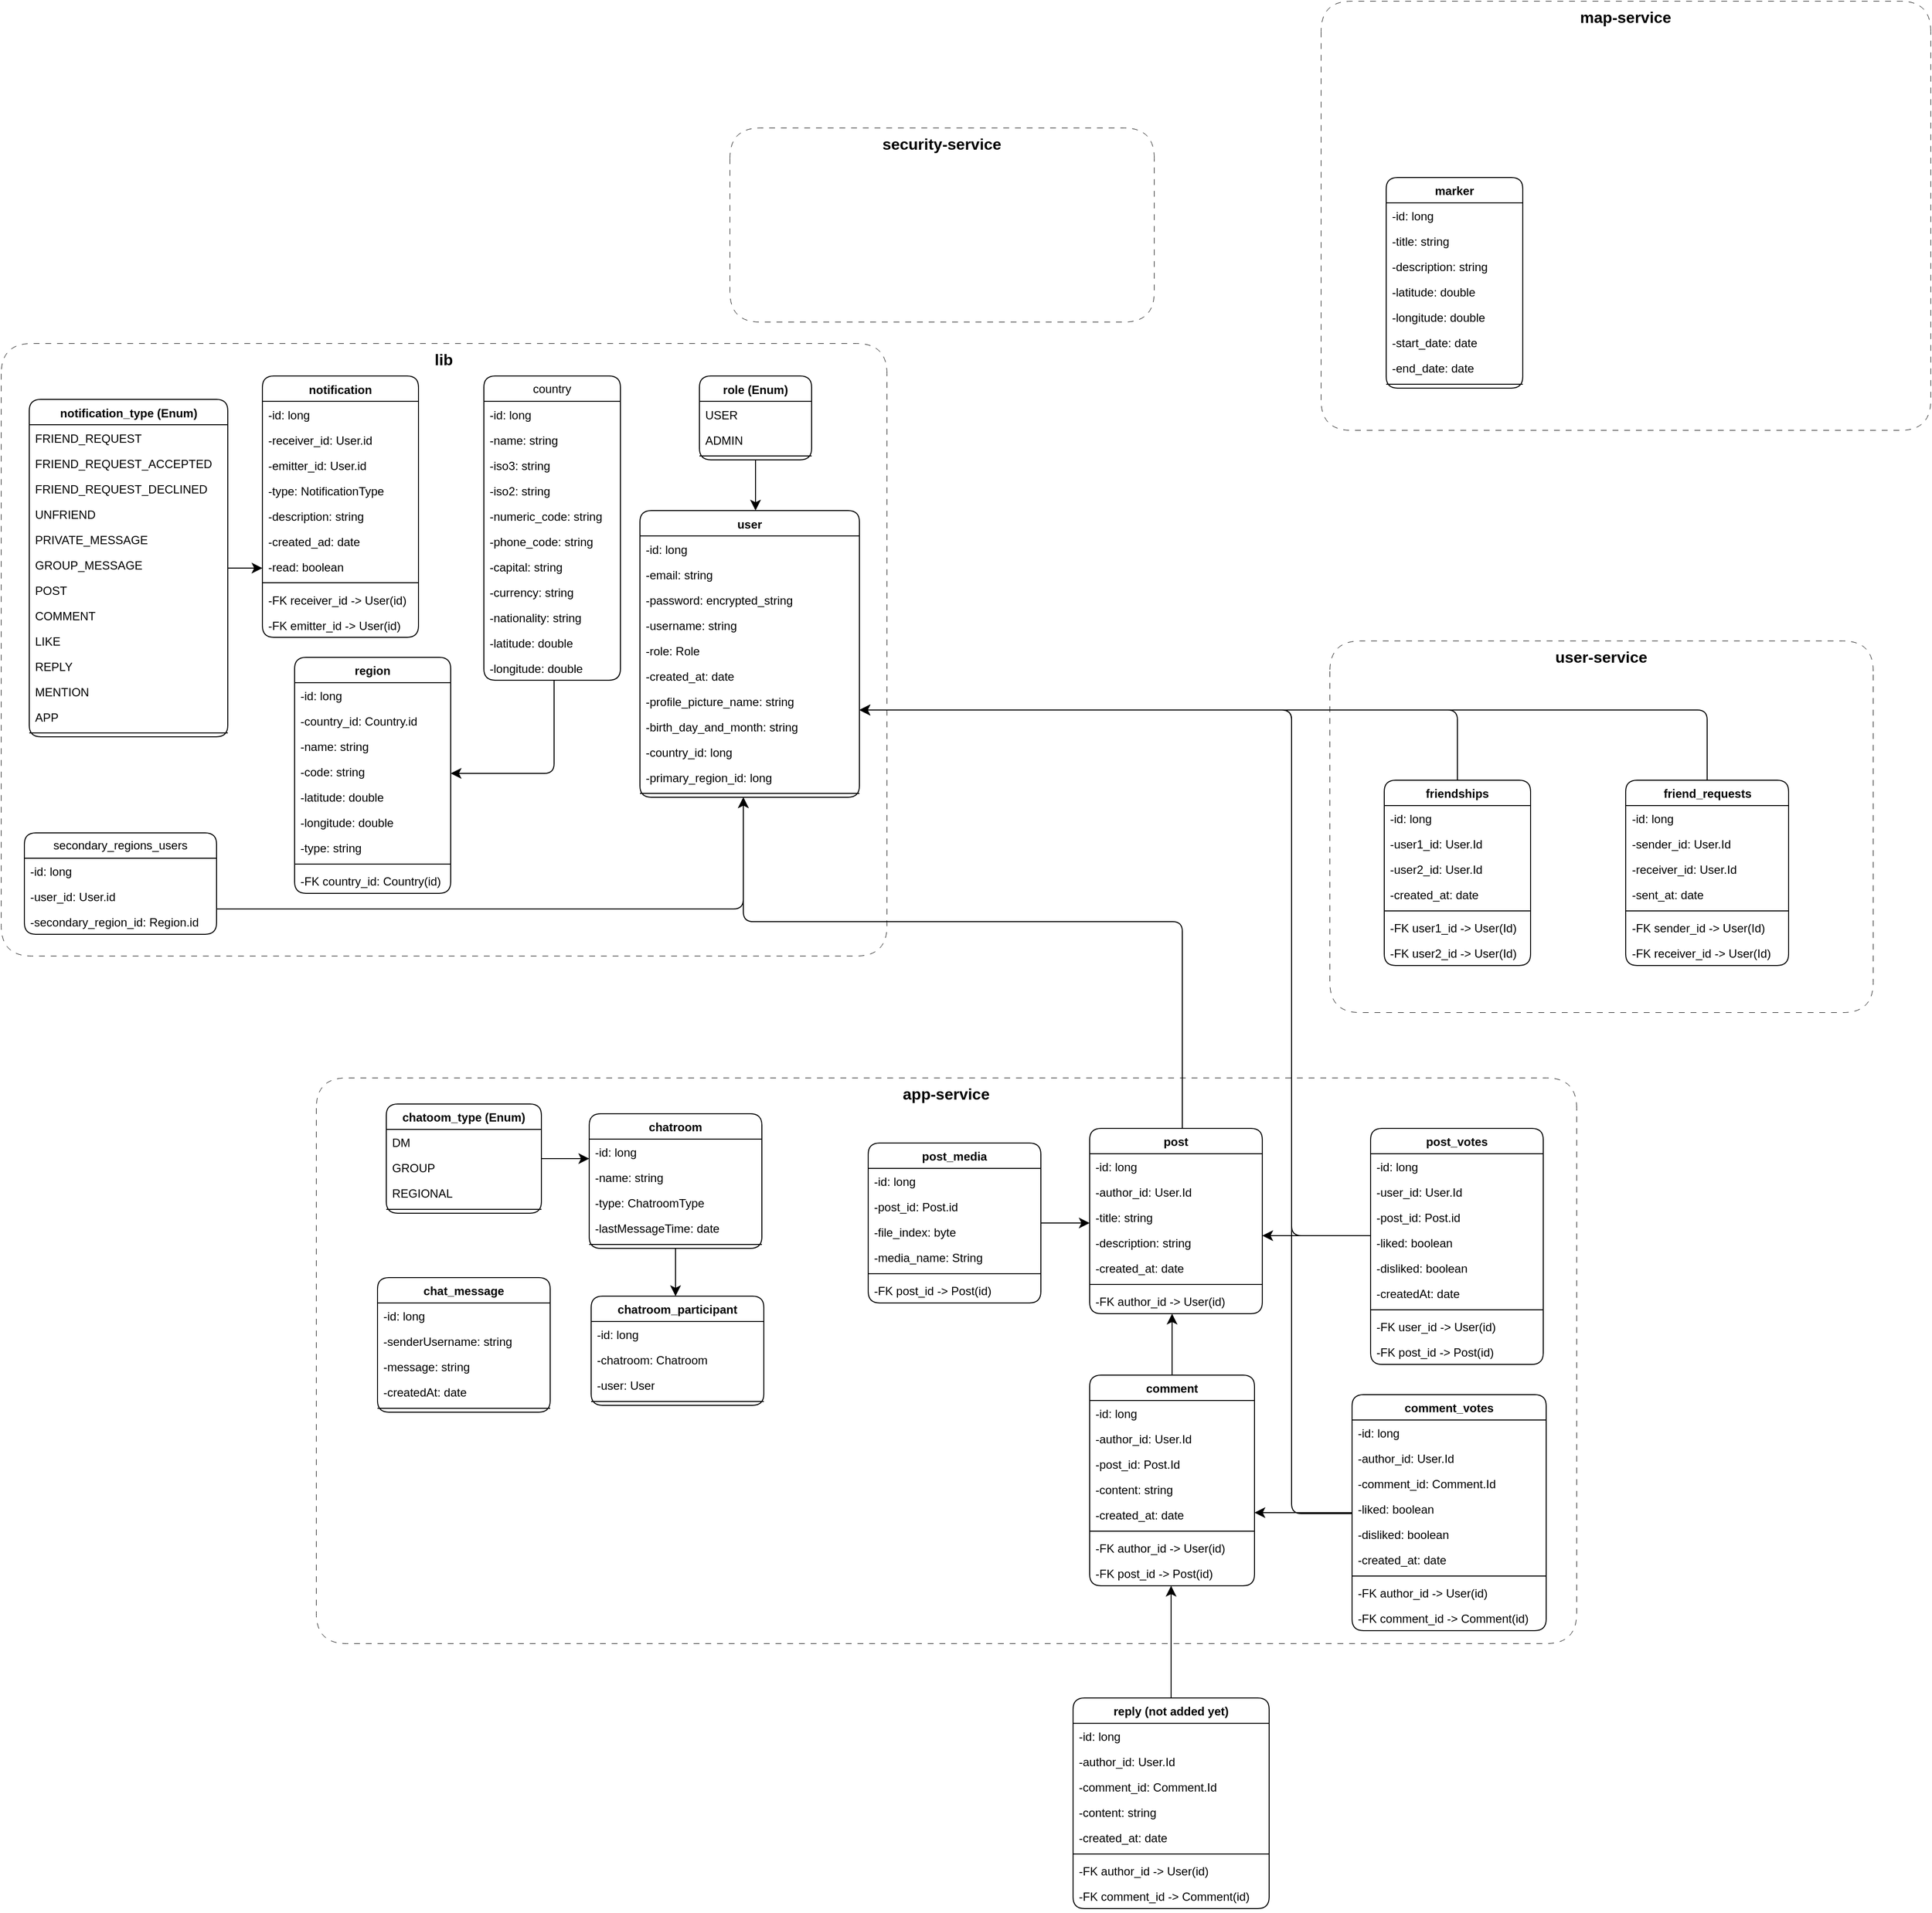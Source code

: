 <mxfile version="24.1.0" type="device">
  <diagram id="C5RBs43oDa-KdzZeNtuy" name="Page-1">
    <mxGraphModel dx="3825" dy="2520" grid="0" gridSize="10" guides="1" tooltips="1" connect="1" arrows="1" fold="1" page="0" pageScale="1" pageWidth="827" pageHeight="1169" math="0" shadow="0">
      <root>
        <mxCell id="WIyWlLk6GJQsqaUBKTNV-0" />
        <mxCell id="WIyWlLk6GJQsqaUBKTNV-1" parent="WIyWlLk6GJQsqaUBKTNV-0" />
        <mxCell id="AUNSWJRfsBHNCjT6qYUv-45" value="" style="edgeStyle=segmentEdgeStyle;endArrow=classic;html=1;rounded=1;endSize=8;startSize=8;fontSize=12;" parent="WIyWlLk6GJQsqaUBKTNV-1" source="ZIp37WjM1CENqptQfmg1-8" target="ZIp37WjM1CENqptQfmg1-0" edge="1">
          <mxGeometry width="50" height="50" relative="1" as="geometry">
            <mxPoint x="100" y="430" as="sourcePoint" />
            <mxPoint x="150" y="380" as="targetPoint" />
            <Array as="points">
              <mxPoint x="245" y="258" />
              <mxPoint x="-205" y="258" />
            </Array>
          </mxGeometry>
        </mxCell>
        <mxCell id="AUNSWJRfsBHNCjT6qYUv-46" value="" style="edgeStyle=segmentEdgeStyle;endArrow=classic;html=1;rounded=1;endSize=8;startSize=8;fontSize=12;" parent="WIyWlLk6GJQsqaUBKTNV-1" source="ZIp37WjM1CENqptQfmg1-45" target="ZIp37WjM1CENqptQfmg1-12" edge="1">
          <mxGeometry width="50" height="50" relative="1" as="geometry">
            <mxPoint x="-256" y="620" as="sourcePoint" />
            <mxPoint x="-206" y="570" as="targetPoint" />
          </mxGeometry>
        </mxCell>
        <mxCell id="NsJas7nJp7t8EP145laF-0" value="security-service" style="swimlane;fontSize=16;startSize=31;dashed=1;dashPattern=12 12;strokeWidth=0.5;fillColor=none;swimlaneLine=0;rounded=1;arcSize=50;" parent="WIyWlLk6GJQsqaUBKTNV-1" vertex="1">
          <mxGeometry x="-219" y="-556" width="435" height="199" as="geometry" />
        </mxCell>
        <mxCell id="NsJas7nJp7t8EP145laF-4" value="user-service" style="swimlane;fontSize=16;startSize=31;dashed=1;dashPattern=12 12;strokeWidth=0.5;fillColor=none;swimlaneLine=0;rounded=1;arcSize=50;" parent="WIyWlLk6GJQsqaUBKTNV-1" vertex="1">
          <mxGeometry x="396" y="-30" width="557" height="381" as="geometry" />
        </mxCell>
        <mxCell id="qL8LeOFkSq4ELY79T3Pa-19" value="friend_requests" style="swimlane;fontStyle=1;align=center;verticalAlign=top;childLayout=stackLayout;horizontal=1;startSize=26;horizontalStack=0;resizeParent=1;resizeParentMax=0;resizeLast=0;collapsible=1;marginBottom=0;whiteSpace=wrap;html=1;rounded=1;" parent="NsJas7nJp7t8EP145laF-4" vertex="1">
          <mxGeometry x="303.5" y="143" width="167" height="190" as="geometry" />
        </mxCell>
        <mxCell id="qL8LeOFkSq4ELY79T3Pa-20" value="-id: long" style="text;strokeColor=none;fillColor=none;align=left;verticalAlign=top;spacingLeft=4;spacingRight=4;overflow=hidden;rotatable=0;points=[[0,0.5],[1,0.5]];portConstraint=eastwest;whiteSpace=wrap;html=1;rounded=1;" parent="qL8LeOFkSq4ELY79T3Pa-19" vertex="1">
          <mxGeometry y="26" width="167" height="26" as="geometry" />
        </mxCell>
        <mxCell id="qL8LeOFkSq4ELY79T3Pa-21" value="-sender_id: User.Id" style="text;strokeColor=none;fillColor=none;align=left;verticalAlign=top;spacingLeft=4;spacingRight=4;overflow=hidden;rotatable=0;points=[[0,0.5],[1,0.5]];portConstraint=eastwest;whiteSpace=wrap;html=1;rounded=1;" parent="qL8LeOFkSq4ELY79T3Pa-19" vertex="1">
          <mxGeometry y="52" width="167" height="26" as="geometry" />
        </mxCell>
        <mxCell id="qL8LeOFkSq4ELY79T3Pa-22" value="-receiver_id: User.Id" style="text;strokeColor=none;fillColor=none;align=left;verticalAlign=top;spacingLeft=4;spacingRight=4;overflow=hidden;rotatable=0;points=[[0,0.5],[1,0.5]];portConstraint=eastwest;whiteSpace=wrap;html=1;rounded=1;" parent="qL8LeOFkSq4ELY79T3Pa-19" vertex="1">
          <mxGeometry y="78" width="167" height="26" as="geometry" />
        </mxCell>
        <mxCell id="qL8LeOFkSq4ELY79T3Pa-50" value="-sent_at: date" style="text;strokeColor=none;fillColor=none;align=left;verticalAlign=top;spacingLeft=4;spacingRight=4;overflow=hidden;rotatable=0;points=[[0,0.5],[1,0.5]];portConstraint=eastwest;whiteSpace=wrap;html=1;rounded=1;" parent="qL8LeOFkSq4ELY79T3Pa-19" vertex="1">
          <mxGeometry y="104" width="167" height="26" as="geometry" />
        </mxCell>
        <mxCell id="qL8LeOFkSq4ELY79T3Pa-25" value="" style="line;strokeWidth=1;fillColor=none;align=left;verticalAlign=middle;spacingTop=-1;spacingLeft=3;spacingRight=3;rotatable=0;labelPosition=right;points=[];portConstraint=eastwest;strokeColor=inherit;rounded=1;" parent="qL8LeOFkSq4ELY79T3Pa-19" vertex="1">
          <mxGeometry y="130" width="167" height="8" as="geometry" />
        </mxCell>
        <mxCell id="qL8LeOFkSq4ELY79T3Pa-53" value="-FK sender_id -&amp;gt; User(Id)" style="text;strokeColor=none;fillColor=none;align=left;verticalAlign=top;spacingLeft=4;spacingRight=4;overflow=hidden;rotatable=0;points=[[0,0.5],[1,0.5]];portConstraint=eastwest;whiteSpace=wrap;html=1;rounded=1;" parent="qL8LeOFkSq4ELY79T3Pa-19" vertex="1">
          <mxGeometry y="138" width="167" height="26" as="geometry" />
        </mxCell>
        <mxCell id="qL8LeOFkSq4ELY79T3Pa-54" value="-FK receiver_id -&amp;gt; User(Id)" style="text;strokeColor=none;fillColor=none;align=left;verticalAlign=top;spacingLeft=4;spacingRight=4;overflow=hidden;rotatable=0;points=[[0,0.5],[1,0.5]];portConstraint=eastwest;whiteSpace=wrap;html=1;rounded=1;" parent="qL8LeOFkSq4ELY79T3Pa-19" vertex="1">
          <mxGeometry y="164" width="167" height="26" as="geometry" />
        </mxCell>
        <UserObject label="friendships" tooltip="" id="qL8LeOFkSq4ELY79T3Pa-26">
          <mxCell style="swimlane;fontStyle=1;align=center;verticalAlign=top;childLayout=stackLayout;horizontal=1;startSize=26;horizontalStack=0;resizeParent=1;resizeParentMax=0;resizeLast=0;collapsible=1;marginBottom=0;whiteSpace=wrap;html=1;rounded=1;" parent="NsJas7nJp7t8EP145laF-4" vertex="1">
            <mxGeometry x="56" y="143" width="150" height="190" as="geometry" />
          </mxCell>
        </UserObject>
        <mxCell id="qL8LeOFkSq4ELY79T3Pa-27" value="-id: long" style="text;strokeColor=none;fillColor=none;align=left;verticalAlign=top;spacingLeft=4;spacingRight=4;overflow=hidden;rotatable=0;points=[[0,0.5],[1,0.5]];portConstraint=eastwest;whiteSpace=wrap;html=1;rounded=1;" parent="qL8LeOFkSq4ELY79T3Pa-26" vertex="1">
          <mxGeometry y="26" width="150" height="26" as="geometry" />
        </mxCell>
        <mxCell id="qL8LeOFkSq4ELY79T3Pa-28" value="-user1_id: User.Id" style="text;strokeColor=none;fillColor=none;align=left;verticalAlign=top;spacingLeft=4;spacingRight=4;overflow=hidden;rotatable=0;points=[[0,0.5],[1,0.5]];portConstraint=eastwest;whiteSpace=wrap;html=1;rounded=1;" parent="qL8LeOFkSq4ELY79T3Pa-26" vertex="1">
          <mxGeometry y="52" width="150" height="26" as="geometry" />
        </mxCell>
        <mxCell id="qL8LeOFkSq4ELY79T3Pa-29" value="-user2_id: User.Id" style="text;strokeColor=none;fillColor=none;align=left;verticalAlign=top;spacingLeft=4;spacingRight=4;overflow=hidden;rotatable=0;points=[[0,0.5],[1,0.5]];portConstraint=eastwest;whiteSpace=wrap;html=1;rounded=1;" parent="qL8LeOFkSq4ELY79T3Pa-26" vertex="1">
          <mxGeometry y="78" width="150" height="26" as="geometry" />
        </mxCell>
        <mxCell id="qL8LeOFkSq4ELY79T3Pa-49" value="-created_at: date" style="text;strokeColor=none;fillColor=none;align=left;verticalAlign=top;spacingLeft=4;spacingRight=4;overflow=hidden;rotatable=0;points=[[0,0.5],[1,0.5]];portConstraint=eastwest;whiteSpace=wrap;html=1;rounded=1;" parent="qL8LeOFkSq4ELY79T3Pa-26" vertex="1">
          <mxGeometry y="104" width="150" height="26" as="geometry" />
        </mxCell>
        <mxCell id="qL8LeOFkSq4ELY79T3Pa-32" value="" style="line;strokeWidth=1;fillColor=none;align=left;verticalAlign=middle;spacingTop=-1;spacingLeft=3;spacingRight=3;rotatable=0;labelPosition=right;points=[];portConstraint=eastwest;strokeColor=inherit;rounded=1;" parent="qL8LeOFkSq4ELY79T3Pa-26" vertex="1">
          <mxGeometry y="130" width="150" height="8" as="geometry" />
        </mxCell>
        <mxCell id="qL8LeOFkSq4ELY79T3Pa-51" value="-FK user1_id -&amp;gt; User(Id)" style="text;strokeColor=none;fillColor=none;align=left;verticalAlign=top;spacingLeft=4;spacingRight=4;overflow=hidden;rotatable=0;points=[[0,0.5],[1,0.5]];portConstraint=eastwest;whiteSpace=wrap;html=1;rounded=1;" parent="qL8LeOFkSq4ELY79T3Pa-26" vertex="1">
          <mxGeometry y="138" width="150" height="26" as="geometry" />
        </mxCell>
        <mxCell id="qL8LeOFkSq4ELY79T3Pa-52" value="-FK user2_id -&amp;gt; User(Id)" style="text;strokeColor=none;fillColor=none;align=left;verticalAlign=top;spacingLeft=4;spacingRight=4;overflow=hidden;rotatable=0;points=[[0,0.5],[1,0.5]];portConstraint=eastwest;whiteSpace=wrap;html=1;rounded=1;" parent="qL8LeOFkSq4ELY79T3Pa-26" vertex="1">
          <mxGeometry y="164" width="150" height="26" as="geometry" />
        </mxCell>
        <mxCell id="Z0HMSyIbgHoMZcpw7GYd-18" value="" style="edgeStyle=segmentEdgeStyle;endArrow=classic;html=1;curved=0;rounded=1;endSize=8;startSize=8;fontSize=12;" parent="WIyWlLk6GJQsqaUBKTNV-1" source="qL8LeOFkSq4ELY79T3Pa-19" target="ZIp37WjM1CENqptQfmg1-0" edge="1">
          <mxGeometry width="50" height="50" relative="1" as="geometry">
            <mxPoint x="930" y="286" as="sourcePoint" />
            <mxPoint x="980" y="236" as="targetPoint" />
            <Array as="points">
              <mxPoint x="783" y="41" />
            </Array>
          </mxGeometry>
        </mxCell>
        <mxCell id="Z0HMSyIbgHoMZcpw7GYd-57" value="map-service" style="swimlane;fontSize=16;startSize=31;dashed=1;dashPattern=12 12;strokeWidth=0.5;fillColor=none;swimlaneLine=0;rounded=1;arcSize=50;" parent="WIyWlLk6GJQsqaUBKTNV-1" vertex="1">
          <mxGeometry x="387" y="-686" width="625" height="440" as="geometry" />
        </mxCell>
        <mxCell id="qL8LeOFkSq4ELY79T3Pa-0" value="marker" style="swimlane;fontStyle=1;align=center;verticalAlign=top;childLayout=stackLayout;horizontal=1;startSize=26;horizontalStack=0;resizeParent=1;resizeParentMax=0;resizeLast=0;collapsible=1;marginBottom=0;whiteSpace=wrap;html=1;rounded=1;" parent="Z0HMSyIbgHoMZcpw7GYd-57" vertex="1">
          <mxGeometry x="67" y="181" width="140" height="216" as="geometry" />
        </mxCell>
        <mxCell id="qL8LeOFkSq4ELY79T3Pa-1" value="-id: long" style="text;strokeColor=none;fillColor=none;align=left;verticalAlign=top;spacingLeft=4;spacingRight=4;overflow=hidden;rotatable=0;points=[[0,0.5],[1,0.5]];portConstraint=eastwest;whiteSpace=wrap;html=1;rounded=1;" parent="qL8LeOFkSq4ELY79T3Pa-0" vertex="1">
          <mxGeometry y="26" width="140" height="26" as="geometry" />
        </mxCell>
        <mxCell id="qL8LeOFkSq4ELY79T3Pa-2" value="-title: string" style="text;strokeColor=none;fillColor=none;align=left;verticalAlign=top;spacingLeft=4;spacingRight=4;overflow=hidden;rotatable=0;points=[[0,0.5],[1,0.5]];portConstraint=eastwest;whiteSpace=wrap;html=1;rounded=1;" parent="qL8LeOFkSq4ELY79T3Pa-0" vertex="1">
          <mxGeometry y="52" width="140" height="26" as="geometry" />
        </mxCell>
        <mxCell id="qL8LeOFkSq4ELY79T3Pa-4" value="-description: string" style="text;strokeColor=none;fillColor=none;align=left;verticalAlign=top;spacingLeft=4;spacingRight=4;overflow=hidden;rotatable=0;points=[[0,0.5],[1,0.5]];portConstraint=eastwest;whiteSpace=wrap;html=1;rounded=1;" parent="qL8LeOFkSq4ELY79T3Pa-0" vertex="1">
          <mxGeometry y="78" width="140" height="26" as="geometry" />
        </mxCell>
        <mxCell id="qL8LeOFkSq4ELY79T3Pa-5" value="-latitude: double" style="text;strokeColor=none;fillColor=none;align=left;verticalAlign=top;spacingLeft=4;spacingRight=4;overflow=hidden;rotatable=0;points=[[0,0.5],[1,0.5]];portConstraint=eastwest;whiteSpace=wrap;html=1;rounded=1;" parent="qL8LeOFkSq4ELY79T3Pa-0" vertex="1">
          <mxGeometry y="104" width="140" height="26" as="geometry" />
        </mxCell>
        <mxCell id="qL8LeOFkSq4ELY79T3Pa-6" value="-longitude: double" style="text;strokeColor=none;fillColor=none;align=left;verticalAlign=top;spacingLeft=4;spacingRight=4;overflow=hidden;rotatable=0;points=[[0,0.5],[1,0.5]];portConstraint=eastwest;whiteSpace=wrap;html=1;rounded=1;" parent="qL8LeOFkSq4ELY79T3Pa-0" vertex="1">
          <mxGeometry y="130" width="140" height="26" as="geometry" />
        </mxCell>
        <mxCell id="qL8LeOFkSq4ELY79T3Pa-10" value="-start_date: date" style="text;strokeColor=none;fillColor=none;align=left;verticalAlign=top;spacingLeft=4;spacingRight=4;overflow=hidden;rotatable=0;points=[[0,0.5],[1,0.5]];portConstraint=eastwest;whiteSpace=wrap;html=1;rounded=1;" parent="qL8LeOFkSq4ELY79T3Pa-0" vertex="1">
          <mxGeometry y="156" width="140" height="26" as="geometry" />
        </mxCell>
        <mxCell id="qL8LeOFkSq4ELY79T3Pa-7" value="-end_date: date" style="text;strokeColor=none;fillColor=none;align=left;verticalAlign=top;spacingLeft=4;spacingRight=4;overflow=hidden;rotatable=0;points=[[0,0.5],[1,0.5]];portConstraint=eastwest;whiteSpace=wrap;html=1;rounded=1;" parent="qL8LeOFkSq4ELY79T3Pa-0" vertex="1">
          <mxGeometry y="182" width="140" height="26" as="geometry" />
        </mxCell>
        <mxCell id="qL8LeOFkSq4ELY79T3Pa-8" value="" style="line;strokeWidth=1;fillColor=none;align=left;verticalAlign=middle;spacingTop=-1;spacingLeft=3;spacingRight=3;rotatable=0;labelPosition=right;points=[];portConstraint=eastwest;strokeColor=inherit;rounded=1;" parent="qL8LeOFkSq4ELY79T3Pa-0" vertex="1">
          <mxGeometry y="208" width="140" height="8" as="geometry" />
        </mxCell>
        <mxCell id="Z0HMSyIbgHoMZcpw7GYd-75" value="" style="edgeStyle=segmentEdgeStyle;endArrow=classic;html=1;curved=0;rounded=1;endSize=8;startSize=8;fontSize=12;" parent="WIyWlLk6GJQsqaUBKTNV-1" source="qL8LeOFkSq4ELY79T3Pa-26" target="ZIp37WjM1CENqptQfmg1-0" edge="1">
          <mxGeometry width="50" height="50" relative="1" as="geometry">
            <mxPoint x="1236" y="-91" as="sourcePoint" />
            <mxPoint x="697" y="-50" as="targetPoint" />
            <Array as="points">
              <mxPoint x="527" y="41" />
            </Array>
          </mxGeometry>
        </mxCell>
        <mxCell id="Z0HMSyIbgHoMZcpw7GYd-94" value="app-service" style="swimlane;fontSize=16;startSize=31;dashed=1;dashPattern=12 12;strokeWidth=0.5;fillColor=none;swimlaneLine=0;rounded=1;arcSize=50;container=0;" parent="WIyWlLk6GJQsqaUBKTNV-1" vertex="1">
          <mxGeometry x="-643" y="418" width="1292" height="580" as="geometry">
            <mxRectangle x="-283" y="595" width="124" height="31" as="alternateBounds" />
          </mxGeometry>
        </mxCell>
        <mxCell id="ZIp37WjM1CENqptQfmg1-8" value="post" style="swimlane;fontStyle=1;align=center;verticalAlign=top;childLayout=stackLayout;horizontal=1;startSize=26;horizontalStack=0;resizeParent=1;resizeParentMax=0;resizeLast=0;collapsible=1;marginBottom=0;whiteSpace=wrap;html=1;rounded=1;" parent="Z0HMSyIbgHoMZcpw7GYd-94" vertex="1">
          <mxGeometry x="793" y="52" width="177" height="190" as="geometry" />
        </mxCell>
        <mxCell id="ZIp37WjM1CENqptQfmg1-52" value="-id: long" style="text;strokeColor=none;fillColor=none;align=left;verticalAlign=top;spacingLeft=4;spacingRight=4;overflow=hidden;rotatable=0;points=[[0,0.5],[1,0.5]];portConstraint=eastwest;whiteSpace=wrap;html=1;rounded=1;" parent="ZIp37WjM1CENqptQfmg1-8" vertex="1">
          <mxGeometry y="26" width="177" height="26" as="geometry" />
        </mxCell>
        <mxCell id="ZIp37WjM1CENqptQfmg1-42" value="-author_id: User.Id" style="text;strokeColor=none;fillColor=none;align=left;verticalAlign=top;spacingLeft=4;spacingRight=4;overflow=hidden;rotatable=0;points=[[0,0.5],[1,0.5]];portConstraint=eastwest;whiteSpace=wrap;html=1;rounded=1;" parent="ZIp37WjM1CENqptQfmg1-8" vertex="1">
          <mxGeometry y="52" width="177" height="26" as="geometry" />
        </mxCell>
        <mxCell id="ZIp37WjM1CENqptQfmg1-9" value="-title: string" style="text;strokeColor=none;fillColor=none;align=left;verticalAlign=top;spacingLeft=4;spacingRight=4;overflow=hidden;rotatable=0;points=[[0,0.5],[1,0.5]];portConstraint=eastwest;whiteSpace=wrap;html=1;rounded=1;" parent="ZIp37WjM1CENqptQfmg1-8" vertex="1">
          <mxGeometry y="78" width="177" height="26" as="geometry" />
        </mxCell>
        <mxCell id="AUNSWJRfsBHNCjT6qYUv-3" value="-description: string" style="text;strokeColor=none;fillColor=none;align=left;verticalAlign=top;spacingLeft=4;spacingRight=4;overflow=hidden;rotatable=0;points=[[0,0.5],[1,0.5]];portConstraint=eastwest;whiteSpace=wrap;html=1;rounded=1;" parent="ZIp37WjM1CENqptQfmg1-8" vertex="1">
          <mxGeometry y="104" width="177" height="26" as="geometry" />
        </mxCell>
        <mxCell id="ZIp37WjM1CENqptQfmg1-62" value="-created_at: date" style="text;strokeColor=none;fillColor=none;align=left;verticalAlign=top;spacingLeft=4;spacingRight=4;overflow=hidden;rotatable=0;points=[[0,0.5],[1,0.5]];portConstraint=eastwest;whiteSpace=wrap;html=1;rounded=1;" parent="ZIp37WjM1CENqptQfmg1-8" vertex="1">
          <mxGeometry y="130" width="177" height="26" as="geometry" />
        </mxCell>
        <mxCell id="ZIp37WjM1CENqptQfmg1-10" value="" style="line;strokeWidth=1;fillColor=none;align=left;verticalAlign=middle;spacingTop=-1;spacingLeft=3;spacingRight=3;rotatable=0;labelPosition=right;points=[];portConstraint=eastwest;strokeColor=inherit;rounded=1;" parent="ZIp37WjM1CENqptQfmg1-8" vertex="1">
          <mxGeometry y="156" width="177" height="8" as="geometry" />
        </mxCell>
        <mxCell id="fnZOQLphqaapDH8NrHmS-0" value="-FK author_id -&amp;gt; User(id)" style="text;strokeColor=none;fillColor=none;align=left;verticalAlign=top;spacingLeft=4;spacingRight=4;overflow=hidden;rotatable=0;points=[[0,0.5],[1,0.5]];portConstraint=eastwest;whiteSpace=wrap;html=1;rounded=1;" parent="ZIp37WjM1CENqptQfmg1-8" vertex="1">
          <mxGeometry y="164" width="177" height="26" as="geometry" />
        </mxCell>
        <mxCell id="T07YmijMJErQoxC38gVA-0" value="post_media" style="swimlane;fontStyle=1;align=center;verticalAlign=top;childLayout=stackLayout;horizontal=1;startSize=26;horizontalStack=0;resizeParent=1;resizeParentMax=0;resizeLast=0;collapsible=1;marginBottom=0;whiteSpace=wrap;html=1;rounded=1;" parent="Z0HMSyIbgHoMZcpw7GYd-94" vertex="1">
          <mxGeometry x="566" y="67" width="177" height="164" as="geometry" />
        </mxCell>
        <mxCell id="T07YmijMJErQoxC38gVA-1" value="-id: long" style="text;strokeColor=none;fillColor=none;align=left;verticalAlign=top;spacingLeft=4;spacingRight=4;overflow=hidden;rotatable=0;points=[[0,0.5],[1,0.5]];portConstraint=eastwest;whiteSpace=wrap;html=1;rounded=1;" parent="T07YmijMJErQoxC38gVA-0" vertex="1">
          <mxGeometry y="26" width="177" height="26" as="geometry" />
        </mxCell>
        <mxCell id="T07YmijMJErQoxC38gVA-2" value="-post_id: Post.id" style="text;strokeColor=none;fillColor=none;align=left;verticalAlign=top;spacingLeft=4;spacingRight=4;overflow=hidden;rotatable=0;points=[[0,0.5],[1,0.5]];portConstraint=eastwest;whiteSpace=wrap;html=1;rounded=1;" parent="T07YmijMJErQoxC38gVA-0" vertex="1">
          <mxGeometry y="52" width="177" height="26" as="geometry" />
        </mxCell>
        <mxCell id="GLWESoIID0OXv2Ta8dPu-0" value="-file_index: byte" style="text;strokeColor=none;fillColor=none;align=left;verticalAlign=top;spacingLeft=4;spacingRight=4;overflow=hidden;rotatable=0;points=[[0,0.5],[1,0.5]];portConstraint=eastwest;whiteSpace=wrap;html=1;rounded=1;" parent="T07YmijMJErQoxC38gVA-0" vertex="1">
          <mxGeometry y="78" width="177" height="26" as="geometry" />
        </mxCell>
        <mxCell id="T07YmijMJErQoxC38gVA-5" value="-media_name: String" style="text;strokeColor=none;fillColor=none;align=left;verticalAlign=top;spacingLeft=4;spacingRight=4;overflow=hidden;rotatable=0;points=[[0,0.5],[1,0.5]];portConstraint=eastwest;whiteSpace=wrap;html=1;rounded=1;" parent="T07YmijMJErQoxC38gVA-0" vertex="1">
          <mxGeometry y="104" width="177" height="26" as="geometry" />
        </mxCell>
        <mxCell id="T07YmijMJErQoxC38gVA-6" value="" style="line;strokeWidth=1;fillColor=none;align=left;verticalAlign=middle;spacingTop=-1;spacingLeft=3;spacingRight=3;rotatable=0;labelPosition=right;points=[];portConstraint=eastwest;strokeColor=inherit;rounded=1;" parent="T07YmijMJErQoxC38gVA-0" vertex="1">
          <mxGeometry y="130" width="177" height="8" as="geometry" />
        </mxCell>
        <mxCell id="T07YmijMJErQoxC38gVA-7" value="-FK post_id -&amp;gt; Post(id)" style="text;strokeColor=none;fillColor=none;align=left;verticalAlign=top;spacingLeft=4;spacingRight=4;overflow=hidden;rotatable=0;points=[[0,0.5],[1,0.5]];portConstraint=eastwest;whiteSpace=wrap;html=1;rounded=1;" parent="T07YmijMJErQoxC38gVA-0" vertex="1">
          <mxGeometry y="138" width="177" height="26" as="geometry" />
        </mxCell>
        <mxCell id="T07YmijMJErQoxC38gVA-8" value="" style="edgeStyle=segmentEdgeStyle;endArrow=classic;html=1;rounded=1;endSize=8;startSize=8;fontSize=12;" parent="Z0HMSyIbgHoMZcpw7GYd-94" source="T07YmijMJErQoxC38gVA-0" target="ZIp37WjM1CENqptQfmg1-8" edge="1">
          <mxGeometry width="50" height="50" relative="1" as="geometry">
            <mxPoint x="848" y="442" as="sourcePoint" />
            <mxPoint x="891" y="259" as="targetPoint" />
          </mxGeometry>
        </mxCell>
        <mxCell id="ZIp37WjM1CENqptQfmg1-12" value="comment" style="swimlane;fontStyle=1;align=center;verticalAlign=top;childLayout=stackLayout;horizontal=1;startSize=26;horizontalStack=0;resizeParent=1;resizeParentMax=0;resizeLast=0;collapsible=1;marginBottom=0;whiteSpace=wrap;html=1;rounded=1;" parent="Z0HMSyIbgHoMZcpw7GYd-94" vertex="1">
          <mxGeometry x="793" y="305" width="169" height="216" as="geometry" />
        </mxCell>
        <mxCell id="ZIp37WjM1CENqptQfmg1-58" value="-id: long" style="text;strokeColor=none;fillColor=none;align=left;verticalAlign=top;spacingLeft=4;spacingRight=4;overflow=hidden;rotatable=0;points=[[0,0.5],[1,0.5]];portConstraint=eastwest;whiteSpace=wrap;html=1;rounded=1;" parent="ZIp37WjM1CENqptQfmg1-12" vertex="1">
          <mxGeometry y="26" width="169" height="26" as="geometry" />
        </mxCell>
        <mxCell id="ZIp37WjM1CENqptQfmg1-13" value="-author_id: User.Id" style="text;strokeColor=none;fillColor=none;align=left;verticalAlign=top;spacingLeft=4;spacingRight=4;overflow=hidden;rotatable=0;points=[[0,0.5],[1,0.5]];portConstraint=eastwest;whiteSpace=wrap;html=1;rounded=1;" parent="ZIp37WjM1CENqptQfmg1-12" vertex="1">
          <mxGeometry y="52" width="169" height="26" as="geometry" />
        </mxCell>
        <mxCell id="ZIp37WjM1CENqptQfmg1-44" value="-post_id: Post.Id" style="text;strokeColor=none;fillColor=none;align=left;verticalAlign=top;spacingLeft=4;spacingRight=4;overflow=hidden;rotatable=0;points=[[0,0.5],[1,0.5]];portConstraint=eastwest;whiteSpace=wrap;html=1;rounded=1;" parent="ZIp37WjM1CENqptQfmg1-12" vertex="1">
          <mxGeometry y="78" width="169" height="26" as="geometry" />
        </mxCell>
        <mxCell id="ZIp37WjM1CENqptQfmg1-43" value="-content: string" style="text;strokeColor=none;fillColor=none;align=left;verticalAlign=top;spacingLeft=4;spacingRight=4;overflow=hidden;rotatable=0;points=[[0,0.5],[1,0.5]];portConstraint=eastwest;whiteSpace=wrap;html=1;rounded=1;" parent="ZIp37WjM1CENqptQfmg1-12" vertex="1">
          <mxGeometry y="104" width="169" height="26" as="geometry" />
        </mxCell>
        <mxCell id="ZIp37WjM1CENqptQfmg1-61" value="-created_at: date" style="text;strokeColor=none;fillColor=none;align=left;verticalAlign=top;spacingLeft=4;spacingRight=4;overflow=hidden;rotatable=0;points=[[0,0.5],[1,0.5]];portConstraint=eastwest;whiteSpace=wrap;html=1;rounded=1;" parent="ZIp37WjM1CENqptQfmg1-12" vertex="1">
          <mxGeometry y="130" width="169" height="26" as="geometry" />
        </mxCell>
        <mxCell id="ZIp37WjM1CENqptQfmg1-14" value="" style="line;strokeWidth=1;fillColor=none;align=left;verticalAlign=middle;spacingTop=-1;spacingLeft=3;spacingRight=3;rotatable=0;labelPosition=right;points=[];portConstraint=eastwest;strokeColor=inherit;rounded=1;" parent="ZIp37WjM1CENqptQfmg1-12" vertex="1">
          <mxGeometry y="156" width="169" height="8" as="geometry" />
        </mxCell>
        <mxCell id="fnZOQLphqaapDH8NrHmS-1" value="-FK author_id -&amp;gt; User(id)" style="text;strokeColor=none;fillColor=none;align=left;verticalAlign=top;spacingLeft=4;spacingRight=4;overflow=hidden;rotatable=0;points=[[0,0.5],[1,0.5]];portConstraint=eastwest;whiteSpace=wrap;html=1;rounded=1;" parent="ZIp37WjM1CENqptQfmg1-12" vertex="1">
          <mxGeometry y="164" width="169" height="26" as="geometry" />
        </mxCell>
        <mxCell id="fnZOQLphqaapDH8NrHmS-3" value="-FK post_id -&amp;gt; Post(id)" style="text;strokeColor=none;fillColor=none;align=left;verticalAlign=top;spacingLeft=4;spacingRight=4;overflow=hidden;rotatable=0;points=[[0,0.5],[1,0.5]];portConstraint=eastwest;whiteSpace=wrap;html=1;rounded=1;" parent="ZIp37WjM1CENqptQfmg1-12" vertex="1">
          <mxGeometry y="190" width="169" height="26" as="geometry" />
        </mxCell>
        <mxCell id="jmyHreUzbJmr27cQCHUl-11" value="" style="edgeStyle=segmentEdgeStyle;endArrow=classic;html=1;rounded=1;endSize=8;startSize=8;fontSize=12;" parent="Z0HMSyIbgHoMZcpw7GYd-94" source="ZIp37WjM1CENqptQfmg1-12" target="ZIp37WjM1CENqptQfmg1-8" edge="1">
          <mxGeometry width="50" height="50" relative="1" as="geometry">
            <mxPoint x="621" y="136" as="sourcePoint" />
            <mxPoint x="745" y="136" as="targetPoint" />
          </mxGeometry>
        </mxCell>
        <mxCell id="eO5E4lO7bN4D4eYSfq6G-21" value="" style="edgeStyle=segmentEdgeStyle;endArrow=classic;html=1;rounded=1;endSize=8;startSize=8;fontSize=12;" parent="Z0HMSyIbgHoMZcpw7GYd-94" source="0epQRafCSNDt-vQ1IwRJ-0" target="ZIp37WjM1CENqptQfmg1-8" edge="1">
          <mxGeometry width="50" height="50" relative="1" as="geometry">
            <mxPoint x="1073" y="158" as="sourcePoint" />
            <mxPoint x="1124" y="-215" as="targetPoint" />
            <Array as="points">
              <mxPoint x="1027" y="162" />
              <mxPoint x="1027" y="162" />
            </Array>
          </mxGeometry>
        </mxCell>
        <mxCell id="eO5E4lO7bN4D4eYSfq6G-12" value="comment_votes" style="swimlane;fontStyle=1;align=center;verticalAlign=top;childLayout=stackLayout;horizontal=1;startSize=26;horizontalStack=0;resizeParent=1;resizeParentMax=0;resizeLast=0;collapsible=1;marginBottom=0;whiteSpace=wrap;html=1;rounded=1;" parent="Z0HMSyIbgHoMZcpw7GYd-94" vertex="1">
          <mxGeometry x="1062" y="325" width="199" height="242" as="geometry" />
        </mxCell>
        <mxCell id="eO5E4lO7bN4D4eYSfq6G-13" value="-id: long" style="text;strokeColor=none;fillColor=none;align=left;verticalAlign=top;spacingLeft=4;spacingRight=4;overflow=hidden;rotatable=0;points=[[0,0.5],[1,0.5]];portConstraint=eastwest;whiteSpace=wrap;html=1;rounded=1;" parent="eO5E4lO7bN4D4eYSfq6G-12" vertex="1">
          <mxGeometry y="26" width="199" height="26" as="geometry" />
        </mxCell>
        <mxCell id="eO5E4lO7bN4D4eYSfq6G-14" value="-author_id: User.Id" style="text;strokeColor=none;fillColor=none;align=left;verticalAlign=top;spacingLeft=4;spacingRight=4;overflow=hidden;rotatable=0;points=[[0,0.5],[1,0.5]];portConstraint=eastwest;whiteSpace=wrap;html=1;rounded=1;" parent="eO5E4lO7bN4D4eYSfq6G-12" vertex="1">
          <mxGeometry y="52" width="199" height="26" as="geometry" />
        </mxCell>
        <mxCell id="eO5E4lO7bN4D4eYSfq6G-15" value="-comment_id: Comment.Id" style="text;strokeColor=none;fillColor=none;align=left;verticalAlign=top;spacingLeft=4;spacingRight=4;overflow=hidden;rotatable=0;points=[[0,0.5],[1,0.5]];portConstraint=eastwest;whiteSpace=wrap;html=1;rounded=1;" parent="eO5E4lO7bN4D4eYSfq6G-12" vertex="1">
          <mxGeometry y="78" width="199" height="26" as="geometry" />
        </mxCell>
        <mxCell id="eO5E4lO7bN4D4eYSfq6G-16" value="-liked: boolean" style="text;strokeColor=none;fillColor=none;align=left;verticalAlign=top;spacingLeft=4;spacingRight=4;overflow=hidden;rotatable=0;points=[[0,0.5],[1,0.5]];portConstraint=eastwest;whiteSpace=wrap;html=1;rounded=1;" parent="eO5E4lO7bN4D4eYSfq6G-12" vertex="1">
          <mxGeometry y="104" width="199" height="26" as="geometry" />
        </mxCell>
        <mxCell id="eO5E4lO7bN4D4eYSfq6G-17" value="-disliked: boolean" style="text;strokeColor=none;fillColor=none;align=left;verticalAlign=top;spacingLeft=4;spacingRight=4;overflow=hidden;rotatable=0;points=[[0,0.5],[1,0.5]];portConstraint=eastwest;whiteSpace=wrap;html=1;rounded=1;" parent="eO5E4lO7bN4D4eYSfq6G-12" vertex="1">
          <mxGeometry y="130" width="199" height="26" as="geometry" />
        </mxCell>
        <mxCell id="eO5E4lO7bN4D4eYSfq6G-26" value="-created_at: date" style="text;strokeColor=none;fillColor=none;align=left;verticalAlign=top;spacingLeft=4;spacingRight=4;overflow=hidden;rotatable=0;points=[[0,0.5],[1,0.5]];portConstraint=eastwest;whiteSpace=wrap;html=1;rounded=1;" parent="eO5E4lO7bN4D4eYSfq6G-12" vertex="1">
          <mxGeometry y="156" width="199" height="26" as="geometry" />
        </mxCell>
        <mxCell id="eO5E4lO7bN4D4eYSfq6G-18" value="" style="line;strokeWidth=1;fillColor=none;align=left;verticalAlign=middle;spacingTop=-1;spacingLeft=3;spacingRight=3;rotatable=0;labelPosition=right;points=[];portConstraint=eastwest;strokeColor=inherit;rounded=1;" parent="eO5E4lO7bN4D4eYSfq6G-12" vertex="1">
          <mxGeometry y="182" width="199" height="8" as="geometry" />
        </mxCell>
        <mxCell id="eO5E4lO7bN4D4eYSfq6G-19" value="-FK author_id -&amp;gt; User(id)" style="text;strokeColor=none;fillColor=none;align=left;verticalAlign=top;spacingLeft=4;spacingRight=4;overflow=hidden;rotatable=0;points=[[0,0.5],[1,0.5]];portConstraint=eastwest;whiteSpace=wrap;html=1;rounded=1;" parent="eO5E4lO7bN4D4eYSfq6G-12" vertex="1">
          <mxGeometry y="190" width="199" height="26" as="geometry" />
        </mxCell>
        <mxCell id="eO5E4lO7bN4D4eYSfq6G-20" value="-FK comment_id -&amp;gt; Comment(id)" style="text;strokeColor=none;fillColor=none;align=left;verticalAlign=top;spacingLeft=4;spacingRight=4;overflow=hidden;rotatable=0;points=[[0,0.5],[1,0.5]];portConstraint=eastwest;whiteSpace=wrap;html=1;rounded=1;" parent="eO5E4lO7bN4D4eYSfq6G-12" vertex="1">
          <mxGeometry y="216" width="199" height="26" as="geometry" />
        </mxCell>
        <mxCell id="eO5E4lO7bN4D4eYSfq6G-23" value="" style="edgeStyle=segmentEdgeStyle;endArrow=classic;html=1;rounded=1;endSize=8;startSize=8;fontSize=12;" parent="Z0HMSyIbgHoMZcpw7GYd-94" source="eO5E4lO7bN4D4eYSfq6G-12" target="ZIp37WjM1CENqptQfmg1-12" edge="1">
          <mxGeometry width="50" height="50" relative="1" as="geometry">
            <mxPoint x="1141" y="347" as="sourcePoint" />
            <mxPoint x="915" y="447.0" as="targetPoint" />
          </mxGeometry>
        </mxCell>
        <mxCell id="DvH0lK4jK0L6HCn_ZdBl-0" value="chatroom" style="swimlane;fontStyle=1;align=center;verticalAlign=top;childLayout=stackLayout;horizontal=1;startSize=26;horizontalStack=0;resizeParent=1;resizeParentMax=0;resizeLast=0;collapsible=1;marginBottom=0;whiteSpace=wrap;html=1;rounded=1;" parent="Z0HMSyIbgHoMZcpw7GYd-94" vertex="1">
          <mxGeometry x="280" y="37" width="177" height="138" as="geometry" />
        </mxCell>
        <mxCell id="DvH0lK4jK0L6HCn_ZdBl-1" value="-id: long" style="text;strokeColor=none;fillColor=none;align=left;verticalAlign=top;spacingLeft=4;spacingRight=4;overflow=hidden;rotatable=0;points=[[0,0.5],[1,0.5]];portConstraint=eastwest;whiteSpace=wrap;html=1;rounded=1;" parent="DvH0lK4jK0L6HCn_ZdBl-0" vertex="1">
          <mxGeometry y="26" width="177" height="26" as="geometry" />
        </mxCell>
        <mxCell id="DvH0lK4jK0L6HCn_ZdBl-2" value="-name: string" style="text;strokeColor=none;fillColor=none;align=left;verticalAlign=top;spacingLeft=4;spacingRight=4;overflow=hidden;rotatable=0;points=[[0,0.5],[1,0.5]];portConstraint=eastwest;whiteSpace=wrap;html=1;rounded=1;" parent="DvH0lK4jK0L6HCn_ZdBl-0" vertex="1">
          <mxGeometry y="52" width="177" height="26" as="geometry" />
        </mxCell>
        <mxCell id="DvH0lK4jK0L6HCn_ZdBl-3" value="-type: ChatroomType" style="text;strokeColor=none;fillColor=none;align=left;verticalAlign=top;spacingLeft=4;spacingRight=4;overflow=hidden;rotatable=0;points=[[0,0.5],[1,0.5]];portConstraint=eastwest;whiteSpace=wrap;html=1;rounded=1;" parent="DvH0lK4jK0L6HCn_ZdBl-0" vertex="1">
          <mxGeometry y="78" width="177" height="26" as="geometry" />
        </mxCell>
        <mxCell id="DvH0lK4jK0L6HCn_ZdBl-4" value="-lastMessageTime: date" style="text;strokeColor=none;fillColor=none;align=left;verticalAlign=top;spacingLeft=4;spacingRight=4;overflow=hidden;rotatable=0;points=[[0,0.5],[1,0.5]];portConstraint=eastwest;whiteSpace=wrap;html=1;rounded=1;" parent="DvH0lK4jK0L6HCn_ZdBl-0" vertex="1">
          <mxGeometry y="104" width="177" height="26" as="geometry" />
        </mxCell>
        <mxCell id="DvH0lK4jK0L6HCn_ZdBl-5" value="" style="line;strokeWidth=1;fillColor=none;align=left;verticalAlign=middle;spacingTop=-1;spacingLeft=3;spacingRight=3;rotatable=0;labelPosition=right;points=[];portConstraint=eastwest;strokeColor=inherit;rounded=1;" parent="DvH0lK4jK0L6HCn_ZdBl-0" vertex="1">
          <mxGeometry y="130" width="177" height="8" as="geometry" />
        </mxCell>
        <mxCell id="DvH0lK4jK0L6HCn_ZdBl-7" value="chatoom_type (Enum)" style="swimlane;fontStyle=1;align=center;verticalAlign=top;childLayout=stackLayout;horizontal=1;startSize=26;horizontalStack=0;resizeParent=1;resizeParentMax=0;resizeLast=0;collapsible=1;marginBottom=0;whiteSpace=wrap;html=1;rounded=1;" parent="Z0HMSyIbgHoMZcpw7GYd-94" vertex="1">
          <mxGeometry x="72" y="27" width="159" height="112" as="geometry" />
        </mxCell>
        <mxCell id="DvH0lK4jK0L6HCn_ZdBl-8" value="DM" style="text;strokeColor=none;fillColor=none;align=left;verticalAlign=top;spacingLeft=4;spacingRight=4;overflow=hidden;rotatable=0;points=[[0,0.5],[1,0.5]];portConstraint=eastwest;whiteSpace=wrap;html=1;rounded=1;" parent="DvH0lK4jK0L6HCn_ZdBl-7" vertex="1">
          <mxGeometry y="26" width="159" height="26" as="geometry" />
        </mxCell>
        <mxCell id="DvH0lK4jK0L6HCn_ZdBl-9" value="GROUP" style="text;strokeColor=none;fillColor=none;align=left;verticalAlign=top;spacingLeft=4;spacingRight=4;overflow=hidden;rotatable=0;points=[[0,0.5],[1,0.5]];portConstraint=eastwest;whiteSpace=wrap;html=1;rounded=1;" parent="DvH0lK4jK0L6HCn_ZdBl-7" vertex="1">
          <mxGeometry y="52" width="159" height="26" as="geometry" />
        </mxCell>
        <mxCell id="DvH0lK4jK0L6HCn_ZdBl-12" value="REGIONAL" style="text;strokeColor=none;fillColor=none;align=left;verticalAlign=top;spacingLeft=4;spacingRight=4;overflow=hidden;rotatable=0;points=[[0,0.5],[1,0.5]];portConstraint=eastwest;whiteSpace=wrap;html=1;rounded=1;" parent="DvH0lK4jK0L6HCn_ZdBl-7" vertex="1">
          <mxGeometry y="78" width="159" height="26" as="geometry" />
        </mxCell>
        <mxCell id="DvH0lK4jK0L6HCn_ZdBl-10" value="" style="line;strokeWidth=1;fillColor=none;align=left;verticalAlign=middle;spacingTop=-1;spacingLeft=3;spacingRight=3;rotatable=0;labelPosition=right;points=[];portConstraint=eastwest;strokeColor=inherit;rounded=1;" parent="DvH0lK4jK0L6HCn_ZdBl-7" vertex="1">
          <mxGeometry y="104" width="159" height="8" as="geometry" />
        </mxCell>
        <mxCell id="DvH0lK4jK0L6HCn_ZdBl-11" style="edgeStyle=none;curved=1;rounded=0;orthogonalLoop=1;jettySize=auto;html=1;exitX=1;exitY=0.5;exitDx=0;exitDy=0;fontSize=12;startSize=8;endSize=8;" parent="DvH0lK4jK0L6HCn_ZdBl-7" source="DvH0lK4jK0L6HCn_ZdBl-8" target="DvH0lK4jK0L6HCn_ZdBl-8" edge="1">
          <mxGeometry relative="1" as="geometry" />
        </mxCell>
        <mxCell id="DvH0lK4jK0L6HCn_ZdBl-13" value="" style="edgeStyle=segmentEdgeStyle;endArrow=classic;html=1;rounded=1;endSize=8;startSize=8;fontSize=12;" parent="Z0HMSyIbgHoMZcpw7GYd-94" source="DvH0lK4jK0L6HCn_ZdBl-7" target="DvH0lK4jK0L6HCn_ZdBl-0" edge="1">
          <mxGeometry width="50" height="50" relative="1" as="geometry">
            <mxPoint x="795" y="165" as="sourcePoint" />
            <mxPoint x="845" y="165" as="targetPoint" />
          </mxGeometry>
        </mxCell>
        <mxCell id="DvH0lK4jK0L6HCn_ZdBl-15" value="chat_message" style="swimlane;fontStyle=1;align=center;verticalAlign=top;childLayout=stackLayout;horizontal=1;startSize=26;horizontalStack=0;resizeParent=1;resizeParentMax=0;resizeLast=0;collapsible=1;marginBottom=0;whiteSpace=wrap;html=1;rounded=1;" parent="Z0HMSyIbgHoMZcpw7GYd-94" vertex="1">
          <mxGeometry x="63" y="205" width="177" height="138" as="geometry" />
        </mxCell>
        <mxCell id="DvH0lK4jK0L6HCn_ZdBl-16" value="-id: long" style="text;strokeColor=none;fillColor=none;align=left;verticalAlign=top;spacingLeft=4;spacingRight=4;overflow=hidden;rotatable=0;points=[[0,0.5],[1,0.5]];portConstraint=eastwest;whiteSpace=wrap;html=1;rounded=1;" parent="DvH0lK4jK0L6HCn_ZdBl-15" vertex="1">
          <mxGeometry y="26" width="177" height="26" as="geometry" />
        </mxCell>
        <mxCell id="DvH0lK4jK0L6HCn_ZdBl-17" value="-senderUsername: string" style="text;strokeColor=none;fillColor=none;align=left;verticalAlign=top;spacingLeft=4;spacingRight=4;overflow=hidden;rotatable=0;points=[[0,0.5],[1,0.5]];portConstraint=eastwest;whiteSpace=wrap;html=1;rounded=1;" parent="DvH0lK4jK0L6HCn_ZdBl-15" vertex="1">
          <mxGeometry y="52" width="177" height="26" as="geometry" />
        </mxCell>
        <mxCell id="DvH0lK4jK0L6HCn_ZdBl-18" value="-message: string" style="text;strokeColor=none;fillColor=none;align=left;verticalAlign=top;spacingLeft=4;spacingRight=4;overflow=hidden;rotatable=0;points=[[0,0.5],[1,0.5]];portConstraint=eastwest;whiteSpace=wrap;html=1;rounded=1;" parent="DvH0lK4jK0L6HCn_ZdBl-15" vertex="1">
          <mxGeometry y="78" width="177" height="26" as="geometry" />
        </mxCell>
        <mxCell id="DvH0lK4jK0L6HCn_ZdBl-19" value="-createdAt: date" style="text;strokeColor=none;fillColor=none;align=left;verticalAlign=top;spacingLeft=4;spacingRight=4;overflow=hidden;rotatable=0;points=[[0,0.5],[1,0.5]];portConstraint=eastwest;whiteSpace=wrap;html=1;rounded=1;" parent="DvH0lK4jK0L6HCn_ZdBl-15" vertex="1">
          <mxGeometry y="104" width="177" height="26" as="geometry" />
        </mxCell>
        <mxCell id="DvH0lK4jK0L6HCn_ZdBl-20" value="" style="line;strokeWidth=1;fillColor=none;align=left;verticalAlign=middle;spacingTop=-1;spacingLeft=3;spacingRight=3;rotatable=0;labelPosition=right;points=[];portConstraint=eastwest;strokeColor=inherit;rounded=1;" parent="DvH0lK4jK0L6HCn_ZdBl-15" vertex="1">
          <mxGeometry y="130" width="177" height="8" as="geometry" />
        </mxCell>
        <mxCell id="DvH0lK4jK0L6HCn_ZdBl-21" value="chatroom_participant" style="swimlane;fontStyle=1;align=center;verticalAlign=top;childLayout=stackLayout;horizontal=1;startSize=26;horizontalStack=0;resizeParent=1;resizeParentMax=0;resizeLast=0;collapsible=1;marginBottom=0;whiteSpace=wrap;html=1;rounded=1;" parent="Z0HMSyIbgHoMZcpw7GYd-94" vertex="1">
          <mxGeometry x="282" y="224" width="177" height="112" as="geometry" />
        </mxCell>
        <mxCell id="DvH0lK4jK0L6HCn_ZdBl-22" value="-id: long" style="text;strokeColor=none;fillColor=none;align=left;verticalAlign=top;spacingLeft=4;spacingRight=4;overflow=hidden;rotatable=0;points=[[0,0.5],[1,0.5]];portConstraint=eastwest;whiteSpace=wrap;html=1;rounded=1;" parent="DvH0lK4jK0L6HCn_ZdBl-21" vertex="1">
          <mxGeometry y="26" width="177" height="26" as="geometry" />
        </mxCell>
        <mxCell id="DvH0lK4jK0L6HCn_ZdBl-23" value="-chatroom: Chatroom" style="text;strokeColor=none;fillColor=none;align=left;verticalAlign=top;spacingLeft=4;spacingRight=4;overflow=hidden;rotatable=0;points=[[0,0.5],[1,0.5]];portConstraint=eastwest;whiteSpace=wrap;html=1;rounded=1;" parent="DvH0lK4jK0L6HCn_ZdBl-21" vertex="1">
          <mxGeometry y="52" width="177" height="26" as="geometry" />
        </mxCell>
        <mxCell id="DvH0lK4jK0L6HCn_ZdBl-24" value="-user: User" style="text;strokeColor=none;fillColor=none;align=left;verticalAlign=top;spacingLeft=4;spacingRight=4;overflow=hidden;rotatable=0;points=[[0,0.5],[1,0.5]];portConstraint=eastwest;whiteSpace=wrap;html=1;rounded=1;" parent="DvH0lK4jK0L6HCn_ZdBl-21" vertex="1">
          <mxGeometry y="78" width="177" height="26" as="geometry" />
        </mxCell>
        <mxCell id="DvH0lK4jK0L6HCn_ZdBl-26" value="" style="line;strokeWidth=1;fillColor=none;align=left;verticalAlign=middle;spacingTop=-1;spacingLeft=3;spacingRight=3;rotatable=0;labelPosition=right;points=[];portConstraint=eastwest;strokeColor=inherit;rounded=1;" parent="DvH0lK4jK0L6HCn_ZdBl-21" vertex="1">
          <mxGeometry y="104" width="177" height="8" as="geometry" />
        </mxCell>
        <mxCell id="DvH0lK4jK0L6HCn_ZdBl-27" value="" style="edgeStyle=segmentEdgeStyle;endArrow=classic;html=1;rounded=1;endSize=8;startSize=8;fontSize=12;" parent="Z0HMSyIbgHoMZcpw7GYd-94" source="DvH0lK4jK0L6HCn_ZdBl-0" target="DvH0lK4jK0L6HCn_ZdBl-21" edge="1">
          <mxGeometry width="50" height="50" relative="1" as="geometry">
            <mxPoint x="241" y="93" as="sourcePoint" />
            <mxPoint x="290" y="93" as="targetPoint" />
          </mxGeometry>
        </mxCell>
        <mxCell id="0epQRafCSNDt-vQ1IwRJ-0" value="post_votes" style="swimlane;fontStyle=1;align=center;verticalAlign=top;childLayout=stackLayout;horizontal=1;startSize=26;horizontalStack=0;resizeParent=1;resizeParentMax=0;resizeLast=0;collapsible=1;marginBottom=0;whiteSpace=wrap;html=1;rounded=1;" vertex="1" parent="Z0HMSyIbgHoMZcpw7GYd-94">
          <mxGeometry x="1081" y="52" width="177" height="242" as="geometry" />
        </mxCell>
        <mxCell id="0epQRafCSNDt-vQ1IwRJ-1" value="-id: long" style="text;strokeColor=none;fillColor=none;align=left;verticalAlign=top;spacingLeft=4;spacingRight=4;overflow=hidden;rotatable=0;points=[[0,0.5],[1,0.5]];portConstraint=eastwest;whiteSpace=wrap;html=1;rounded=1;" vertex="1" parent="0epQRafCSNDt-vQ1IwRJ-0">
          <mxGeometry y="26" width="177" height="26" as="geometry" />
        </mxCell>
        <mxCell id="0epQRafCSNDt-vQ1IwRJ-2" value="-user_id: User.Id" style="text;strokeColor=none;fillColor=none;align=left;verticalAlign=top;spacingLeft=4;spacingRight=4;overflow=hidden;rotatable=0;points=[[0,0.5],[1,0.5]];portConstraint=eastwest;whiteSpace=wrap;html=1;rounded=1;" vertex="1" parent="0epQRafCSNDt-vQ1IwRJ-0">
          <mxGeometry y="52" width="177" height="26" as="geometry" />
        </mxCell>
        <mxCell id="0epQRafCSNDt-vQ1IwRJ-3" value="-post_id: Post.id" style="text;strokeColor=none;fillColor=none;align=left;verticalAlign=top;spacingLeft=4;spacingRight=4;overflow=hidden;rotatable=0;points=[[0,0.5],[1,0.5]];portConstraint=eastwest;whiteSpace=wrap;html=1;rounded=1;" vertex="1" parent="0epQRafCSNDt-vQ1IwRJ-0">
          <mxGeometry y="78" width="177" height="26" as="geometry" />
        </mxCell>
        <mxCell id="0epQRafCSNDt-vQ1IwRJ-4" value="-liked: boolean" style="text;strokeColor=none;fillColor=none;align=left;verticalAlign=top;spacingLeft=4;spacingRight=4;overflow=hidden;rotatable=0;points=[[0,0.5],[1,0.5]];portConstraint=eastwest;whiteSpace=wrap;html=1;rounded=1;" vertex="1" parent="0epQRafCSNDt-vQ1IwRJ-0">
          <mxGeometry y="104" width="177" height="26" as="geometry" />
        </mxCell>
        <mxCell id="0epQRafCSNDt-vQ1IwRJ-5" value="-disliked: boolean" style="text;strokeColor=none;fillColor=none;align=left;verticalAlign=top;spacingLeft=4;spacingRight=4;overflow=hidden;rotatable=0;points=[[0,0.5],[1,0.5]];portConstraint=eastwest;whiteSpace=wrap;html=1;rounded=1;" vertex="1" parent="0epQRafCSNDt-vQ1IwRJ-0">
          <mxGeometry y="130" width="177" height="26" as="geometry" />
        </mxCell>
        <mxCell id="0epQRafCSNDt-vQ1IwRJ-8" value="-createdAt: date" style="text;strokeColor=none;fillColor=none;align=left;verticalAlign=top;spacingLeft=4;spacingRight=4;overflow=hidden;rotatable=0;points=[[0,0.5],[1,0.5]];portConstraint=eastwest;whiteSpace=wrap;html=1;rounded=1;" vertex="1" parent="0epQRafCSNDt-vQ1IwRJ-0">
          <mxGeometry y="156" width="177" height="26" as="geometry" />
        </mxCell>
        <mxCell id="0epQRafCSNDt-vQ1IwRJ-6" value="" style="line;strokeWidth=1;fillColor=none;align=left;verticalAlign=middle;spacingTop=-1;spacingLeft=3;spacingRight=3;rotatable=0;labelPosition=right;points=[];portConstraint=eastwest;strokeColor=inherit;rounded=1;" vertex="1" parent="0epQRafCSNDt-vQ1IwRJ-0">
          <mxGeometry y="182" width="177" height="8" as="geometry" />
        </mxCell>
        <mxCell id="0epQRafCSNDt-vQ1IwRJ-7" value="-FK user_id -&amp;gt; User(id)" style="text;strokeColor=none;fillColor=none;align=left;verticalAlign=top;spacingLeft=4;spacingRight=4;overflow=hidden;rotatable=0;points=[[0,0.5],[1,0.5]];portConstraint=eastwest;whiteSpace=wrap;html=1;rounded=1;" vertex="1" parent="0epQRafCSNDt-vQ1IwRJ-0">
          <mxGeometry y="190" width="177" height="26" as="geometry" />
        </mxCell>
        <mxCell id="0epQRafCSNDt-vQ1IwRJ-9" value="-FK post_id -&amp;gt; Post(id)" style="text;strokeColor=none;fillColor=none;align=left;verticalAlign=top;spacingLeft=4;spacingRight=4;overflow=hidden;rotatable=0;points=[[0,0.5],[1,0.5]];portConstraint=eastwest;whiteSpace=wrap;html=1;rounded=1;" vertex="1" parent="0epQRafCSNDt-vQ1IwRJ-0">
          <mxGeometry y="216" width="177" height="26" as="geometry" />
        </mxCell>
        <mxCell id="ZIp37WjM1CENqptQfmg1-45" value="reply (not added yet)" style="swimlane;fontStyle=1;align=center;verticalAlign=top;childLayout=stackLayout;horizontal=1;startSize=26;horizontalStack=0;resizeParent=1;resizeParentMax=0;resizeLast=0;collapsible=1;marginBottom=0;whiteSpace=wrap;html=1;rounded=1;" parent="WIyWlLk6GJQsqaUBKTNV-1" vertex="1">
          <mxGeometry x="133" y="1054" width="201" height="216" as="geometry" />
        </mxCell>
        <mxCell id="ZIp37WjM1CENqptQfmg1-59" value="-id: long" style="text;strokeColor=none;fillColor=none;align=left;verticalAlign=top;spacingLeft=4;spacingRight=4;overflow=hidden;rotatable=0;points=[[0,0.5],[1,0.5]];portConstraint=eastwest;whiteSpace=wrap;html=1;rounded=1;" parent="ZIp37WjM1CENqptQfmg1-45" vertex="1">
          <mxGeometry y="26" width="201" height="26" as="geometry" />
        </mxCell>
        <mxCell id="ZIp37WjM1CENqptQfmg1-46" value="-author_id: User.Id" style="text;strokeColor=none;fillColor=none;align=left;verticalAlign=top;spacingLeft=4;spacingRight=4;overflow=hidden;rotatable=0;points=[[0,0.5],[1,0.5]];portConstraint=eastwest;whiteSpace=wrap;html=1;rounded=1;" parent="ZIp37WjM1CENqptQfmg1-45" vertex="1">
          <mxGeometry y="52" width="201" height="26" as="geometry" />
        </mxCell>
        <mxCell id="ZIp37WjM1CENqptQfmg1-48" value="-comment_id: Comment.Id" style="text;strokeColor=none;fillColor=none;align=left;verticalAlign=top;spacingLeft=4;spacingRight=4;overflow=hidden;rotatable=0;points=[[0,0.5],[1,0.5]];portConstraint=eastwest;whiteSpace=wrap;html=1;rounded=1;" parent="ZIp37WjM1CENqptQfmg1-45" vertex="1">
          <mxGeometry y="78" width="201" height="26" as="geometry" />
        </mxCell>
        <mxCell id="ZIp37WjM1CENqptQfmg1-47" value="-content: string" style="text;strokeColor=none;fillColor=none;align=left;verticalAlign=top;spacingLeft=4;spacingRight=4;overflow=hidden;rotatable=0;points=[[0,0.5],[1,0.5]];portConstraint=eastwest;whiteSpace=wrap;html=1;rounded=1;" parent="ZIp37WjM1CENqptQfmg1-45" vertex="1">
          <mxGeometry y="104" width="201" height="26" as="geometry" />
        </mxCell>
        <mxCell id="ZIp37WjM1CENqptQfmg1-60" value="-created_at: date" style="text;strokeColor=none;fillColor=none;align=left;verticalAlign=top;spacingLeft=4;spacingRight=4;overflow=hidden;rotatable=0;points=[[0,0.5],[1,0.5]];portConstraint=eastwest;whiteSpace=wrap;html=1;rounded=1;" parent="ZIp37WjM1CENqptQfmg1-45" vertex="1">
          <mxGeometry y="130" width="201" height="26" as="geometry" />
        </mxCell>
        <mxCell id="ZIp37WjM1CENqptQfmg1-49" value="" style="line;strokeWidth=1;fillColor=none;align=left;verticalAlign=middle;spacingTop=-1;spacingLeft=3;spacingRight=3;rotatable=0;labelPosition=right;points=[];portConstraint=eastwest;strokeColor=inherit;rounded=1;" parent="ZIp37WjM1CENqptQfmg1-45" vertex="1">
          <mxGeometry y="156" width="201" height="8" as="geometry" />
        </mxCell>
        <mxCell id="fnZOQLphqaapDH8NrHmS-2" value="-FK author_id -&amp;gt; User(id)" style="text;strokeColor=none;fillColor=none;align=left;verticalAlign=top;spacingLeft=4;spacingRight=4;overflow=hidden;rotatable=0;points=[[0,0.5],[1,0.5]];portConstraint=eastwest;whiteSpace=wrap;html=1;rounded=1;" parent="ZIp37WjM1CENqptQfmg1-45" vertex="1">
          <mxGeometry y="164" width="201" height="26" as="geometry" />
        </mxCell>
        <mxCell id="fnZOQLphqaapDH8NrHmS-4" value="-FK comment_id -&amp;gt; Comment(id)" style="text;strokeColor=none;fillColor=none;align=left;verticalAlign=top;spacingLeft=4;spacingRight=4;overflow=hidden;rotatable=0;points=[[0,0.5],[1,0.5]];portConstraint=eastwest;whiteSpace=wrap;html=1;rounded=1;" parent="ZIp37WjM1CENqptQfmg1-45" vertex="1">
          <mxGeometry y="190" width="201" height="26" as="geometry" />
        </mxCell>
        <mxCell id="eO5E4lO7bN4D4eYSfq6G-22" value="" style="edgeStyle=segmentEdgeStyle;endArrow=classic;html=1;rounded=1;endSize=8;startSize=8;fontSize=12;" parent="WIyWlLk6GJQsqaUBKTNV-1" source="0epQRafCSNDt-vQ1IwRJ-0" target="ZIp37WjM1CENqptQfmg1-0" edge="1">
          <mxGeometry width="50" height="50" relative="1" as="geometry">
            <mxPoint x="430" y="580" as="sourcePoint" />
            <mxPoint x="347" y="549" as="targetPoint" />
            <Array as="points">
              <mxPoint x="357" y="580" />
              <mxPoint x="357" y="41" />
            </Array>
          </mxGeometry>
        </mxCell>
        <mxCell id="eO5E4lO7bN4D4eYSfq6G-24" value="" style="edgeStyle=segmentEdgeStyle;endArrow=classic;html=1;rounded=1;endSize=8;startSize=8;fontSize=12;" parent="WIyWlLk6GJQsqaUBKTNV-1" source="eO5E4lO7bN4D4eYSfq6G-12" target="ZIp37WjM1CENqptQfmg1-0" edge="1">
          <mxGeometry width="50" height="50" relative="1" as="geometry">
            <mxPoint x="430" y="1031" as="sourcePoint" />
            <mxPoint x="158" y="1031" as="targetPoint" />
            <Array as="points">
              <mxPoint x="357" y="865" />
              <mxPoint x="357" y="41" />
            </Array>
          </mxGeometry>
        </mxCell>
        <mxCell id="77a3gc27cQamSnOSkxRU-34" value="lib" style="swimlane;fontSize=16;startSize=31;dashed=1;dashPattern=12 12;strokeWidth=0.5;fillColor=none;swimlaneLine=0;rounded=1;arcSize=50;container=0;" parent="WIyWlLk6GJQsqaUBKTNV-1" vertex="1">
          <mxGeometry x="-966" y="-335" width="908" height="628" as="geometry">
            <mxRectangle x="-283" y="595" width="124" height="31" as="alternateBounds" />
          </mxGeometry>
        </mxCell>
        <mxCell id="77a3gc27cQamSnOSkxRU-83" value="country" style="swimlane;fontStyle=0;childLayout=stackLayout;horizontal=1;startSize=26;fillColor=none;horizontalStack=0;resizeParent=1;resizeParentMax=0;resizeLast=0;collapsible=1;marginBottom=0;whiteSpace=wrap;html=1;rounded=1;" parent="77a3gc27cQamSnOSkxRU-34" vertex="1">
          <mxGeometry x="495" y="33.5" width="140" height="312" as="geometry" />
        </mxCell>
        <mxCell id="77a3gc27cQamSnOSkxRU-84" value="-id: long" style="text;strokeColor=none;fillColor=none;align=left;verticalAlign=top;spacingLeft=4;spacingRight=4;overflow=hidden;rotatable=0;points=[[0,0.5],[1,0.5]];portConstraint=eastwest;whiteSpace=wrap;html=1;rounded=1;" parent="77a3gc27cQamSnOSkxRU-83" vertex="1">
          <mxGeometry y="26" width="140" height="26" as="geometry" />
        </mxCell>
        <mxCell id="77a3gc27cQamSnOSkxRU-85" value="-name: string" style="text;strokeColor=none;fillColor=none;align=left;verticalAlign=top;spacingLeft=4;spacingRight=4;overflow=hidden;rotatable=0;points=[[0,0.5],[1,0.5]];portConstraint=eastwest;whiteSpace=wrap;html=1;rounded=1;" parent="77a3gc27cQamSnOSkxRU-83" vertex="1">
          <mxGeometry y="52" width="140" height="26" as="geometry" />
        </mxCell>
        <mxCell id="77a3gc27cQamSnOSkxRU-86" value="-iso3: string" style="text;strokeColor=none;fillColor=none;align=left;verticalAlign=top;spacingLeft=4;spacingRight=4;overflow=hidden;rotatable=0;points=[[0,0.5],[1,0.5]];portConstraint=eastwest;whiteSpace=wrap;html=1;rounded=1;" parent="77a3gc27cQamSnOSkxRU-83" vertex="1">
          <mxGeometry y="78" width="140" height="26" as="geometry" />
        </mxCell>
        <mxCell id="77a3gc27cQamSnOSkxRU-87" value="-iso2: string" style="text;strokeColor=none;fillColor=none;align=left;verticalAlign=top;spacingLeft=4;spacingRight=4;overflow=hidden;rotatable=0;points=[[0,0.5],[1,0.5]];portConstraint=eastwest;whiteSpace=wrap;html=1;rounded=1;" parent="77a3gc27cQamSnOSkxRU-83" vertex="1">
          <mxGeometry y="104" width="140" height="26" as="geometry" />
        </mxCell>
        <mxCell id="77a3gc27cQamSnOSkxRU-88" value="-numeric_code: string" style="text;strokeColor=none;fillColor=none;align=left;verticalAlign=top;spacingLeft=4;spacingRight=4;overflow=hidden;rotatable=0;points=[[0,0.5],[1,0.5]];portConstraint=eastwest;whiteSpace=wrap;html=1;rounded=1;" parent="77a3gc27cQamSnOSkxRU-83" vertex="1">
          <mxGeometry y="130" width="140" height="26" as="geometry" />
        </mxCell>
        <mxCell id="77a3gc27cQamSnOSkxRU-89" value="-phone_code: string" style="text;strokeColor=none;fillColor=none;align=left;verticalAlign=top;spacingLeft=4;spacingRight=4;overflow=hidden;rotatable=0;points=[[0,0.5],[1,0.5]];portConstraint=eastwest;whiteSpace=wrap;html=1;rounded=1;" parent="77a3gc27cQamSnOSkxRU-83" vertex="1">
          <mxGeometry y="156" width="140" height="26" as="geometry" />
        </mxCell>
        <mxCell id="77a3gc27cQamSnOSkxRU-90" value="-capital: string" style="text;strokeColor=none;fillColor=none;align=left;verticalAlign=top;spacingLeft=4;spacingRight=4;overflow=hidden;rotatable=0;points=[[0,0.5],[1,0.5]];portConstraint=eastwest;whiteSpace=wrap;html=1;rounded=1;" parent="77a3gc27cQamSnOSkxRU-83" vertex="1">
          <mxGeometry y="182" width="140" height="26" as="geometry" />
        </mxCell>
        <mxCell id="OGZaqwSbPoIfTrB1EleW-9" value="-currency: string" style="text;strokeColor=none;fillColor=none;align=left;verticalAlign=top;spacingLeft=4;spacingRight=4;overflow=hidden;rotatable=0;points=[[0,0.5],[1,0.5]];portConstraint=eastwest;whiteSpace=wrap;html=1;rounded=1;" parent="77a3gc27cQamSnOSkxRU-83" vertex="1">
          <mxGeometry y="208" width="140" height="26" as="geometry" />
        </mxCell>
        <mxCell id="OGZaqwSbPoIfTrB1EleW-10" value="-nationality: string" style="text;strokeColor=none;fillColor=none;align=left;verticalAlign=top;spacingLeft=4;spacingRight=4;overflow=hidden;rotatable=0;points=[[0,0.5],[1,0.5]];portConstraint=eastwest;whiteSpace=wrap;html=1;rounded=1;" parent="77a3gc27cQamSnOSkxRU-83" vertex="1">
          <mxGeometry y="234" width="140" height="26" as="geometry" />
        </mxCell>
        <mxCell id="OGZaqwSbPoIfTrB1EleW-13" value="-latitude: double" style="text;strokeColor=none;fillColor=none;align=left;verticalAlign=top;spacingLeft=4;spacingRight=4;overflow=hidden;rotatable=0;points=[[0,0.5],[1,0.5]];portConstraint=eastwest;whiteSpace=wrap;html=1;rounded=1;" parent="77a3gc27cQamSnOSkxRU-83" vertex="1">
          <mxGeometry y="260" width="140" height="26" as="geometry" />
        </mxCell>
        <mxCell id="OGZaqwSbPoIfTrB1EleW-12" value="-longitude: double" style="text;strokeColor=none;fillColor=none;align=left;verticalAlign=top;spacingLeft=4;spacingRight=4;overflow=hidden;rotatable=0;points=[[0,0.5],[1,0.5]];portConstraint=eastwest;whiteSpace=wrap;html=1;rounded=1;" parent="77a3gc27cQamSnOSkxRU-83" vertex="1">
          <mxGeometry y="286" width="140" height="26" as="geometry" />
        </mxCell>
        <mxCell id="qL8LeOFkSq4ELY79T3Pa-58" value="notification_type (Enum)" style="swimlane;fontStyle=1;align=center;verticalAlign=top;childLayout=stackLayout;horizontal=1;startSize=26;horizontalStack=0;resizeParent=1;resizeParentMax=0;resizeLast=0;collapsible=1;marginBottom=0;whiteSpace=wrap;html=1;rounded=1;" parent="77a3gc27cQamSnOSkxRU-34" vertex="1">
          <mxGeometry x="29" y="57.5" width="203.5" height="346" as="geometry" />
        </mxCell>
        <mxCell id="qL8LeOFkSq4ELY79T3Pa-59" value="FRIEND_REQUEST" style="text;strokeColor=none;fillColor=none;align=left;verticalAlign=top;spacingLeft=4;spacingRight=4;overflow=hidden;rotatable=0;points=[[0,0.5],[1,0.5]];portConstraint=eastwest;whiteSpace=wrap;html=1;rounded=1;" parent="qL8LeOFkSq4ELY79T3Pa-58" vertex="1">
          <mxGeometry y="26" width="203.5" height="26" as="geometry" />
        </mxCell>
        <mxCell id="77a3gc27cQamSnOSkxRU-95" value="FRIEND_REQUEST_ACCEPTED" style="text;strokeColor=none;fillColor=none;align=left;verticalAlign=top;spacingLeft=4;spacingRight=4;overflow=hidden;rotatable=0;points=[[0,0.5],[1,0.5]];portConstraint=eastwest;whiteSpace=wrap;html=1;rounded=1;" parent="qL8LeOFkSq4ELY79T3Pa-58" vertex="1">
          <mxGeometry y="52" width="203.5" height="26" as="geometry" />
        </mxCell>
        <mxCell id="77a3gc27cQamSnOSkxRU-96" value="FRIEND_REQUEST_DECLINED" style="text;strokeColor=none;fillColor=none;align=left;verticalAlign=top;spacingLeft=4;spacingRight=4;overflow=hidden;rotatable=0;points=[[0,0.5],[1,0.5]];portConstraint=eastwest;whiteSpace=wrap;html=1;rounded=1;" parent="qL8LeOFkSq4ELY79T3Pa-58" vertex="1">
          <mxGeometry y="78" width="203.5" height="26" as="geometry" />
        </mxCell>
        <mxCell id="77a3gc27cQamSnOSkxRU-97" value="UNFRIEND" style="text;strokeColor=none;fillColor=none;align=left;verticalAlign=top;spacingLeft=4;spacingRight=4;overflow=hidden;rotatable=0;points=[[0,0.5],[1,0.5]];portConstraint=eastwest;whiteSpace=wrap;html=1;rounded=1;" parent="qL8LeOFkSq4ELY79T3Pa-58" vertex="1">
          <mxGeometry y="104" width="203.5" height="26" as="geometry" />
        </mxCell>
        <mxCell id="qL8LeOFkSq4ELY79T3Pa-70" value="PRIVATE_MESSAGE" style="text;strokeColor=none;fillColor=none;align=left;verticalAlign=top;spacingLeft=4;spacingRight=4;overflow=hidden;rotatable=0;points=[[0,0.5],[1,0.5]];portConstraint=eastwest;whiteSpace=wrap;html=1;rounded=1;" parent="qL8LeOFkSq4ELY79T3Pa-58" vertex="1">
          <mxGeometry y="130" width="203.5" height="26" as="geometry" />
        </mxCell>
        <mxCell id="qL8LeOFkSq4ELY79T3Pa-71" value="GROUP_MESSAGE" style="text;strokeColor=none;fillColor=none;align=left;verticalAlign=top;spacingLeft=4;spacingRight=4;overflow=hidden;rotatable=0;points=[[0,0.5],[1,0.5]];portConstraint=eastwest;whiteSpace=wrap;html=1;rounded=1;" parent="qL8LeOFkSq4ELY79T3Pa-58" vertex="1">
          <mxGeometry y="156" width="203.5" height="26" as="geometry" />
        </mxCell>
        <mxCell id="77a3gc27cQamSnOSkxRU-98" value="POST" style="text;strokeColor=none;fillColor=none;align=left;verticalAlign=top;spacingLeft=4;spacingRight=4;overflow=hidden;rotatable=0;points=[[0,0.5],[1,0.5]];portConstraint=eastwest;whiteSpace=wrap;html=1;rounded=1;" parent="qL8LeOFkSq4ELY79T3Pa-58" vertex="1">
          <mxGeometry y="182" width="203.5" height="26" as="geometry" />
        </mxCell>
        <mxCell id="qL8LeOFkSq4ELY79T3Pa-72" value="COMMENT" style="text;strokeColor=none;fillColor=none;align=left;verticalAlign=top;spacingLeft=4;spacingRight=4;overflow=hidden;rotatable=0;points=[[0,0.5],[1,0.5]];portConstraint=eastwest;whiteSpace=wrap;html=1;rounded=1;" parent="qL8LeOFkSq4ELY79T3Pa-58" vertex="1">
          <mxGeometry y="208" width="203.5" height="26" as="geometry" />
        </mxCell>
        <mxCell id="77a3gc27cQamSnOSkxRU-99" value="LIKE" style="text;strokeColor=none;fillColor=none;align=left;verticalAlign=top;spacingLeft=4;spacingRight=4;overflow=hidden;rotatable=0;points=[[0,0.5],[1,0.5]];portConstraint=eastwest;whiteSpace=wrap;html=1;rounded=1;" parent="qL8LeOFkSq4ELY79T3Pa-58" vertex="1">
          <mxGeometry y="234" width="203.5" height="26" as="geometry" />
        </mxCell>
        <mxCell id="qL8LeOFkSq4ELY79T3Pa-74" value="REPLY" style="text;strokeColor=none;fillColor=none;align=left;verticalAlign=top;spacingLeft=4;spacingRight=4;overflow=hidden;rotatable=0;points=[[0,0.5],[1,0.5]];portConstraint=eastwest;whiteSpace=wrap;html=1;rounded=1;" parent="qL8LeOFkSq4ELY79T3Pa-58" vertex="1">
          <mxGeometry y="260" width="203.5" height="26" as="geometry" />
        </mxCell>
        <mxCell id="qL8LeOFkSq4ELY79T3Pa-75" value="MENTION" style="text;strokeColor=none;fillColor=none;align=left;verticalAlign=top;spacingLeft=4;spacingRight=4;overflow=hidden;rotatable=0;points=[[0,0.5],[1,0.5]];portConstraint=eastwest;whiteSpace=wrap;html=1;rounded=1;" parent="qL8LeOFkSq4ELY79T3Pa-58" vertex="1">
          <mxGeometry y="286" width="203.5" height="26" as="geometry" />
        </mxCell>
        <mxCell id="77a3gc27cQamSnOSkxRU-100" value="APP" style="text;strokeColor=none;fillColor=none;align=left;verticalAlign=top;spacingLeft=4;spacingRight=4;overflow=hidden;rotatable=0;points=[[0,0.5],[1,0.5]];portConstraint=eastwest;whiteSpace=wrap;html=1;rounded=1;" parent="qL8LeOFkSq4ELY79T3Pa-58" vertex="1">
          <mxGeometry y="312" width="203.5" height="26" as="geometry" />
        </mxCell>
        <mxCell id="qL8LeOFkSq4ELY79T3Pa-67" value="" style="line;strokeWidth=1;fillColor=none;align=left;verticalAlign=middle;spacingTop=-1;spacingLeft=3;spacingRight=3;rotatable=0;labelPosition=right;points=[];portConstraint=eastwest;strokeColor=inherit;rounded=1;" parent="qL8LeOFkSq4ELY79T3Pa-58" vertex="1">
          <mxGeometry y="338" width="203.5" height="8" as="geometry" />
        </mxCell>
        <mxCell id="AUNSWJRfsBHNCjT6qYUv-16" value="role (Enum)" style="swimlane;fontStyle=1;align=center;verticalAlign=top;childLayout=stackLayout;horizontal=1;startSize=26;horizontalStack=0;resizeParent=1;resizeParentMax=0;resizeLast=0;collapsible=1;marginBottom=0;whiteSpace=wrap;html=1;rounded=1;" parent="77a3gc27cQamSnOSkxRU-34" vertex="1">
          <mxGeometry x="716" y="33.5" width="115" height="86" as="geometry" />
        </mxCell>
        <mxCell id="AUNSWJRfsBHNCjT6qYUv-17" value="USER" style="text;strokeColor=none;fillColor=none;align=left;verticalAlign=top;spacingLeft=4;spacingRight=4;overflow=hidden;rotatable=0;points=[[0,0.5],[1,0.5]];portConstraint=eastwest;whiteSpace=wrap;html=1;rounded=1;" parent="AUNSWJRfsBHNCjT6qYUv-16" vertex="1">
          <mxGeometry y="26" width="115" height="26" as="geometry" />
        </mxCell>
        <mxCell id="AUNSWJRfsBHNCjT6qYUv-18" value="ADMIN" style="text;strokeColor=none;fillColor=none;align=left;verticalAlign=top;spacingLeft=4;spacingRight=4;overflow=hidden;rotatable=0;points=[[0,0.5],[1,0.5]];portConstraint=eastwest;whiteSpace=wrap;html=1;rounded=1;" parent="AUNSWJRfsBHNCjT6qYUv-16" vertex="1">
          <mxGeometry y="52" width="115" height="26" as="geometry" />
        </mxCell>
        <mxCell id="AUNSWJRfsBHNCjT6qYUv-24" value="" style="line;strokeWidth=1;fillColor=none;align=left;verticalAlign=middle;spacingTop=-1;spacingLeft=3;spacingRight=3;rotatable=0;labelPosition=right;points=[];portConstraint=eastwest;strokeColor=inherit;rounded=1;" parent="AUNSWJRfsBHNCjT6qYUv-16" vertex="1">
          <mxGeometry y="78" width="115" height="8" as="geometry" />
        </mxCell>
        <mxCell id="ZIp37WjM1CENqptQfmg1-0" value="user" style="swimlane;fontStyle=1;align=center;verticalAlign=top;childLayout=stackLayout;horizontal=1;startSize=26;horizontalStack=0;resizeParent=1;resizeParentMax=0;resizeLast=0;collapsible=1;marginBottom=0;whiteSpace=wrap;html=1;rounded=1;glass=0;" parent="77a3gc27cQamSnOSkxRU-34" vertex="1">
          <mxGeometry x="655" y="171.5" width="225" height="294" as="geometry" />
        </mxCell>
        <mxCell id="ZIp37WjM1CENqptQfmg1-35" value="-id: long" style="text;strokeColor=none;fillColor=none;align=left;verticalAlign=top;spacingLeft=4;spacingRight=4;overflow=hidden;rotatable=0;points=[[0,0.5],[1,0.5]];portConstraint=eastwest;whiteSpace=wrap;html=1;rounded=1;" parent="ZIp37WjM1CENqptQfmg1-0" vertex="1">
          <mxGeometry y="26" width="225" height="26" as="geometry" />
        </mxCell>
        <mxCell id="ZIp37WjM1CENqptQfmg1-29" value="-email: string" style="text;strokeColor=none;fillColor=none;align=left;verticalAlign=top;spacingLeft=4;spacingRight=4;overflow=hidden;rotatable=0;points=[[0,0.5],[1,0.5]];portConstraint=eastwest;whiteSpace=wrap;html=1;rounded=1;" parent="ZIp37WjM1CENqptQfmg1-0" vertex="1">
          <mxGeometry y="52" width="225" height="26" as="geometry" />
        </mxCell>
        <mxCell id="ZIp37WjM1CENqptQfmg1-26" value="-password: encrypted_string" style="text;strokeColor=none;fillColor=none;align=left;verticalAlign=top;spacingLeft=4;spacingRight=4;overflow=hidden;rotatable=0;points=[[0,0.5],[1,0.5]];portConstraint=eastwest;whiteSpace=wrap;html=1;rounded=1;" parent="ZIp37WjM1CENqptQfmg1-0" vertex="1">
          <mxGeometry y="78" width="225" height="26" as="geometry" />
        </mxCell>
        <mxCell id="ZIp37WjM1CENqptQfmg1-1" value="-username: string&lt;br&gt;" style="text;strokeColor=none;fillColor=none;align=left;verticalAlign=top;spacingLeft=4;spacingRight=4;overflow=hidden;rotatable=0;points=[[0,0.5],[1,0.5]];portConstraint=eastwest;whiteSpace=wrap;html=1;rounded=1;" parent="ZIp37WjM1CENqptQfmg1-0" vertex="1">
          <mxGeometry y="104" width="225" height="26" as="geometry" />
        </mxCell>
        <mxCell id="AUNSWJRfsBHNCjT6qYUv-6" value="-role: Role" style="text;strokeColor=none;fillColor=none;align=left;verticalAlign=top;spacingLeft=4;spacingRight=4;overflow=hidden;rotatable=0;points=[[0,0.5],[1,0.5]];portConstraint=eastwest;whiteSpace=wrap;html=1;rounded=1;" parent="ZIp37WjM1CENqptQfmg1-0" vertex="1">
          <mxGeometry y="130" width="225" height="26" as="geometry" />
        </mxCell>
        <mxCell id="ZIp37WjM1CENqptQfmg1-63" value="-created_at: date" style="text;strokeColor=none;fillColor=none;align=left;verticalAlign=top;spacingLeft=4;spacingRight=4;overflow=hidden;rotatable=0;points=[[0,0.5],[1,0.5]];portConstraint=eastwest;whiteSpace=wrap;html=1;rounded=1;" parent="ZIp37WjM1CENqptQfmg1-0" vertex="1">
          <mxGeometry y="156" width="225" height="26" as="geometry" />
        </mxCell>
        <mxCell id="ZIp37WjM1CENqptQfmg1-30" value="-profile_picture_name: string" style="text;strokeColor=none;fillColor=none;align=left;verticalAlign=top;spacingLeft=4;spacingRight=4;overflow=hidden;rotatable=0;points=[[0,0.5],[1,0.5]];portConstraint=eastwest;whiteSpace=wrap;html=1;rounded=1;" parent="ZIp37WjM1CENqptQfmg1-0" vertex="1">
          <mxGeometry y="182" width="225" height="26" as="geometry" />
        </mxCell>
        <mxCell id="ZIp37WjM1CENqptQfmg1-33" value="-birth_day_and_month: string" style="text;strokeColor=none;fillColor=none;align=left;verticalAlign=top;spacingLeft=4;spacingRight=4;overflow=hidden;rotatable=0;points=[[0,0.5],[1,0.5]];portConstraint=eastwest;whiteSpace=wrap;html=1;rounded=1;" parent="ZIp37WjM1CENqptQfmg1-0" vertex="1">
          <mxGeometry y="208" width="225" height="26" as="geometry" />
        </mxCell>
        <mxCell id="ZIp37WjM1CENqptQfmg1-32" value="-country_id: long" style="text;strokeColor=none;fillColor=none;align=left;verticalAlign=top;spacingLeft=4;spacingRight=4;overflow=hidden;rotatable=0;points=[[0,0.5],[1,0.5]];portConstraint=eastwest;whiteSpace=wrap;html=1;rounded=1;" parent="ZIp37WjM1CENqptQfmg1-0" vertex="1">
          <mxGeometry y="234" width="225" height="26" as="geometry" />
        </mxCell>
        <mxCell id="ZIp37WjM1CENqptQfmg1-34" value="-primary_region_id: long" style="text;strokeColor=none;fillColor=none;align=left;verticalAlign=top;spacingLeft=4;spacingRight=4;overflow=hidden;rotatable=0;points=[[0,0.5],[1,0.5]];portConstraint=eastwest;whiteSpace=wrap;html=1;rounded=1;" parent="ZIp37WjM1CENqptQfmg1-0" vertex="1">
          <mxGeometry y="260" width="225" height="26" as="geometry" />
        </mxCell>
        <mxCell id="ZIp37WjM1CENqptQfmg1-2" value="" style="line;strokeWidth=1;fillColor=none;align=left;verticalAlign=middle;spacingTop=-1;spacingLeft=3;spacingRight=3;rotatable=0;labelPosition=right;points=[];portConstraint=eastwest;strokeColor=inherit;rounded=1;" parent="ZIp37WjM1CENqptQfmg1-0" vertex="1">
          <mxGeometry y="286" width="225" height="8" as="geometry" />
        </mxCell>
        <mxCell id="AUNSWJRfsBHNCjT6qYUv-47" value="" style="edgeStyle=segmentEdgeStyle;endArrow=classic;html=1;rounded=1;endSize=8;startSize=8;fontSize=12;" parent="77a3gc27cQamSnOSkxRU-34" source="AUNSWJRfsBHNCjT6qYUv-16" target="ZIp37WjM1CENqptQfmg1-0" edge="1">
          <mxGeometry width="50" height="50" relative="1" as="geometry">
            <mxPoint x="1302" y="653.5" as="sourcePoint" />
            <mxPoint x="1352" y="603.5" as="targetPoint" />
          </mxGeometry>
        </mxCell>
        <mxCell id="77a3gc27cQamSnOSkxRU-69" value="notification" style="swimlane;fontStyle=1;align=center;verticalAlign=top;childLayout=stackLayout;horizontal=1;startSize=26;horizontalStack=0;resizeParent=1;resizeParentMax=0;resizeLast=0;collapsible=1;marginBottom=0;whiteSpace=wrap;html=1;rounded=1;" parent="77a3gc27cQamSnOSkxRU-34" vertex="1">
          <mxGeometry x="268" y="33.5" width="160" height="268" as="geometry" />
        </mxCell>
        <mxCell id="77a3gc27cQamSnOSkxRU-70" value="-id: long" style="text;strokeColor=none;fillColor=none;align=left;verticalAlign=top;spacingLeft=4;spacingRight=4;overflow=hidden;rotatable=0;points=[[0,0.5],[1,0.5]];portConstraint=eastwest;whiteSpace=wrap;html=1;rounded=1;" parent="77a3gc27cQamSnOSkxRU-69" vertex="1">
          <mxGeometry y="26" width="160" height="26" as="geometry" />
        </mxCell>
        <mxCell id="77a3gc27cQamSnOSkxRU-73" value="-receiver_id: User.id" style="text;strokeColor=none;fillColor=none;align=left;verticalAlign=top;spacingLeft=4;spacingRight=4;overflow=hidden;rotatable=0;points=[[0,0.5],[1,0.5]];portConstraint=eastwest;whiteSpace=wrap;html=1;rounded=1;" parent="77a3gc27cQamSnOSkxRU-69" vertex="1">
          <mxGeometry y="52" width="160" height="26" as="geometry" />
        </mxCell>
        <mxCell id="77a3gc27cQamSnOSkxRU-74" value="-emitter_id: User.id" style="text;strokeColor=none;fillColor=none;align=left;verticalAlign=top;spacingLeft=4;spacingRight=4;overflow=hidden;rotatable=0;points=[[0,0.5],[1,0.5]];portConstraint=eastwest;whiteSpace=wrap;html=1;rounded=1;" parent="77a3gc27cQamSnOSkxRU-69" vertex="1">
          <mxGeometry y="78" width="160" height="26" as="geometry" />
        </mxCell>
        <mxCell id="77a3gc27cQamSnOSkxRU-75" value="-type: NotificationType" style="text;strokeColor=none;fillColor=none;align=left;verticalAlign=top;spacingLeft=4;spacingRight=4;overflow=hidden;rotatable=0;points=[[0,0.5],[1,0.5]];portConstraint=eastwest;whiteSpace=wrap;html=1;rounded=1;" parent="77a3gc27cQamSnOSkxRU-69" vertex="1">
          <mxGeometry y="104" width="160" height="26" as="geometry" />
        </mxCell>
        <mxCell id="77a3gc27cQamSnOSkxRU-77" value="-description: string" style="text;strokeColor=none;fillColor=none;align=left;verticalAlign=top;spacingLeft=4;spacingRight=4;overflow=hidden;rotatable=0;points=[[0,0.5],[1,0.5]];portConstraint=eastwest;whiteSpace=wrap;html=1;rounded=1;" parent="77a3gc27cQamSnOSkxRU-69" vertex="1">
          <mxGeometry y="130" width="160" height="26" as="geometry" />
        </mxCell>
        <mxCell id="77a3gc27cQamSnOSkxRU-78" value="-created_ad: date" style="text;strokeColor=none;fillColor=none;align=left;verticalAlign=top;spacingLeft=4;spacingRight=4;overflow=hidden;rotatable=0;points=[[0,0.5],[1,0.5]];portConstraint=eastwest;whiteSpace=wrap;html=1;rounded=1;" parent="77a3gc27cQamSnOSkxRU-69" vertex="1">
          <mxGeometry y="156" width="160" height="26" as="geometry" />
        </mxCell>
        <mxCell id="77a3gc27cQamSnOSkxRU-79" value="-read: boolean" style="text;strokeColor=none;fillColor=none;align=left;verticalAlign=top;spacingLeft=4;spacingRight=4;overflow=hidden;rotatable=0;points=[[0,0.5],[1,0.5]];portConstraint=eastwest;whiteSpace=wrap;html=1;rounded=1;" parent="77a3gc27cQamSnOSkxRU-69" vertex="1">
          <mxGeometry y="182" width="160" height="26" as="geometry" />
        </mxCell>
        <mxCell id="77a3gc27cQamSnOSkxRU-71" value="" style="line;strokeWidth=1;fillColor=none;align=left;verticalAlign=middle;spacingTop=-1;spacingLeft=3;spacingRight=3;rotatable=0;labelPosition=right;points=[];portConstraint=eastwest;strokeColor=inherit;rounded=1;" parent="77a3gc27cQamSnOSkxRU-69" vertex="1">
          <mxGeometry y="208" width="160" height="8" as="geometry" />
        </mxCell>
        <mxCell id="77a3gc27cQamSnOSkxRU-72" value="-FK receiver_id -&amp;gt; User(id)" style="text;strokeColor=none;fillColor=none;align=left;verticalAlign=top;spacingLeft=4;spacingRight=4;overflow=hidden;rotatable=0;points=[[0,0.5],[1,0.5]];portConstraint=eastwest;whiteSpace=wrap;html=1;rounded=1;" parent="77a3gc27cQamSnOSkxRU-69" vertex="1">
          <mxGeometry y="216" width="160" height="26" as="geometry" />
        </mxCell>
        <mxCell id="77a3gc27cQamSnOSkxRU-82" value="-FK emitter_id -&amp;gt; User(id)" style="text;strokeColor=none;fillColor=none;align=left;verticalAlign=top;spacingLeft=4;spacingRight=4;overflow=hidden;rotatable=0;points=[[0,0.5],[1,0.5]];portConstraint=eastwest;whiteSpace=wrap;html=1;rounded=1;" parent="77a3gc27cQamSnOSkxRU-69" vertex="1">
          <mxGeometry y="242" width="160" height="26" as="geometry" />
        </mxCell>
        <mxCell id="qL8LeOFkSq4ELY79T3Pa-68" value="" style="edgeStyle=segmentEdgeStyle;endArrow=classic;html=1;rounded=1;endSize=8;startSize=8;fontSize=12;" parent="77a3gc27cQamSnOSkxRU-34" source="qL8LeOFkSq4ELY79T3Pa-58" target="77a3gc27cQamSnOSkxRU-69" edge="1">
          <mxGeometry width="50" height="50" relative="1" as="geometry">
            <mxPoint x="471" y="16.5" as="sourcePoint" />
            <mxPoint x="582.5" y="734.5" as="targetPoint" />
            <Array as="points">
              <mxPoint x="356" y="85.5" />
              <mxPoint x="356" y="85.5" />
            </Array>
          </mxGeometry>
        </mxCell>
        <mxCell id="NMbid5uyGBpYv-ujjolp-0" value="secondary_regions_users" style="swimlane;fontStyle=0;childLayout=stackLayout;horizontal=1;startSize=26;fillColor=none;horizontalStack=0;resizeParent=1;resizeParentMax=0;resizeLast=0;collapsible=1;marginBottom=0;whiteSpace=wrap;html=1;rounded=1;" parent="77a3gc27cQamSnOSkxRU-34" vertex="1">
          <mxGeometry x="24" y="502" width="197" height="104" as="geometry" />
        </mxCell>
        <mxCell id="NMbid5uyGBpYv-ujjolp-1" value="-id: long" style="text;strokeColor=none;fillColor=none;align=left;verticalAlign=top;spacingLeft=4;spacingRight=4;overflow=hidden;rotatable=0;points=[[0,0.5],[1,0.5]];portConstraint=eastwest;whiteSpace=wrap;html=1;rounded=1;" parent="NMbid5uyGBpYv-ujjolp-0" vertex="1">
          <mxGeometry y="26" width="197" height="26" as="geometry" />
        </mxCell>
        <mxCell id="NMbid5uyGBpYv-ujjolp-2" value="-user_id: User.id" style="text;strokeColor=none;fillColor=none;align=left;verticalAlign=top;spacingLeft=4;spacingRight=4;overflow=hidden;rotatable=0;points=[[0,0.5],[1,0.5]];portConstraint=eastwest;whiteSpace=wrap;html=1;rounded=1;" parent="NMbid5uyGBpYv-ujjolp-0" vertex="1">
          <mxGeometry y="52" width="197" height="26" as="geometry" />
        </mxCell>
        <mxCell id="NMbid5uyGBpYv-ujjolp-3" value="-secondary_region_id: Region.id" style="text;strokeColor=none;fillColor=none;align=left;verticalAlign=top;spacingLeft=4;spacingRight=4;overflow=hidden;rotatable=0;points=[[0,0.5],[1,0.5]];portConstraint=eastwest;whiteSpace=wrap;html=1;rounded=1;" parent="NMbid5uyGBpYv-ujjolp-0" vertex="1">
          <mxGeometry y="78" width="197" height="26" as="geometry" />
        </mxCell>
        <mxCell id="NMbid5uyGBpYv-ujjolp-10" value="" style="edgeStyle=segmentEdgeStyle;endArrow=classic;html=1;rounded=1;endSize=8;startSize=8;fontSize=12;" parent="77a3gc27cQamSnOSkxRU-34" source="NMbid5uyGBpYv-ujjolp-0" target="ZIp37WjM1CENqptQfmg1-0" edge="1">
          <mxGeometry width="50" height="50" relative="1" as="geometry">
            <mxPoint x="341" y="499.5" as="sourcePoint" />
            <mxPoint x="341" y="551.5" as="targetPoint" />
            <Array as="points">
              <mxPoint x="761" y="580" />
            </Array>
          </mxGeometry>
        </mxCell>
        <mxCell id="OGZaqwSbPoIfTrB1EleW-14" value="" style="edgeStyle=segmentEdgeStyle;endArrow=classic;html=1;rounded=1;endSize=8;startSize=8;fontSize=12;" parent="77a3gc27cQamSnOSkxRU-34" source="77a3gc27cQamSnOSkxRU-83" target="OGZaqwSbPoIfTrB1EleW-16" edge="1">
          <mxGeometry width="50" height="50" relative="1" as="geometry">
            <mxPoint x="784" y="130" as="sourcePoint" />
            <mxPoint x="481" y="441" as="targetPoint" />
            <Array as="points">
              <mxPoint x="567" y="441" />
            </Array>
          </mxGeometry>
        </mxCell>
        <mxCell id="OGZaqwSbPoIfTrB1EleW-16" value="region" style="swimlane;fontStyle=1;align=center;verticalAlign=top;childLayout=stackLayout;horizontal=1;startSize=26;horizontalStack=0;resizeParent=1;resizeParentMax=0;resizeLast=0;collapsible=1;marginBottom=0;whiteSpace=wrap;html=1;rounded=1;" parent="77a3gc27cQamSnOSkxRU-34" vertex="1">
          <mxGeometry x="301" y="322" width="160" height="242" as="geometry" />
        </mxCell>
        <mxCell id="OGZaqwSbPoIfTrB1EleW-17" value="-id: long" style="text;strokeColor=none;fillColor=none;align=left;verticalAlign=top;spacingLeft=4;spacingRight=4;overflow=hidden;rotatable=0;points=[[0,0.5],[1,0.5]];portConstraint=eastwest;whiteSpace=wrap;html=1;rounded=1;" parent="OGZaqwSbPoIfTrB1EleW-16" vertex="1">
          <mxGeometry y="26" width="160" height="26" as="geometry" />
        </mxCell>
        <mxCell id="OGZaqwSbPoIfTrB1EleW-20" value="-country_id: Country.id" style="text;strokeColor=none;fillColor=none;align=left;verticalAlign=top;spacingLeft=4;spacingRight=4;overflow=hidden;rotatable=0;points=[[0,0.5],[1,0.5]];portConstraint=eastwest;whiteSpace=wrap;html=1;rounded=1;" parent="OGZaqwSbPoIfTrB1EleW-16" vertex="1">
          <mxGeometry y="52" width="160" height="26" as="geometry" />
        </mxCell>
        <mxCell id="OGZaqwSbPoIfTrB1EleW-21" value="-name: string" style="text;strokeColor=none;fillColor=none;align=left;verticalAlign=top;spacingLeft=4;spacingRight=4;overflow=hidden;rotatable=0;points=[[0,0.5],[1,0.5]];portConstraint=eastwest;whiteSpace=wrap;html=1;rounded=1;" parent="OGZaqwSbPoIfTrB1EleW-16" vertex="1">
          <mxGeometry y="78" width="160" height="26" as="geometry" />
        </mxCell>
        <mxCell id="OGZaqwSbPoIfTrB1EleW-22" value="-code: string" style="text;strokeColor=none;fillColor=none;align=left;verticalAlign=top;spacingLeft=4;spacingRight=4;overflow=hidden;rotatable=0;points=[[0,0.5],[1,0.5]];portConstraint=eastwest;whiteSpace=wrap;html=1;rounded=1;" parent="OGZaqwSbPoIfTrB1EleW-16" vertex="1">
          <mxGeometry y="104" width="160" height="26" as="geometry" />
        </mxCell>
        <mxCell id="OGZaqwSbPoIfTrB1EleW-23" value="-latitude: double" style="text;strokeColor=none;fillColor=none;align=left;verticalAlign=top;spacingLeft=4;spacingRight=4;overflow=hidden;rotatable=0;points=[[0,0.5],[1,0.5]];portConstraint=eastwest;whiteSpace=wrap;html=1;rounded=1;" parent="OGZaqwSbPoIfTrB1EleW-16" vertex="1">
          <mxGeometry y="130" width="160" height="26" as="geometry" />
        </mxCell>
        <mxCell id="OGZaqwSbPoIfTrB1EleW-26" value="-longitude: double" style="text;strokeColor=none;fillColor=none;align=left;verticalAlign=top;spacingLeft=4;spacingRight=4;overflow=hidden;rotatable=0;points=[[0,0.5],[1,0.5]];portConstraint=eastwest;whiteSpace=wrap;html=1;rounded=1;" parent="OGZaqwSbPoIfTrB1EleW-16" vertex="1">
          <mxGeometry y="156" width="160" height="26" as="geometry" />
        </mxCell>
        <mxCell id="OGZaqwSbPoIfTrB1EleW-25" value="-type: string" style="text;strokeColor=none;fillColor=none;align=left;verticalAlign=top;spacingLeft=4;spacingRight=4;overflow=hidden;rotatable=0;points=[[0,0.5],[1,0.5]];portConstraint=eastwest;whiteSpace=wrap;html=1;rounded=1;" parent="OGZaqwSbPoIfTrB1EleW-16" vertex="1">
          <mxGeometry y="182" width="160" height="26" as="geometry" />
        </mxCell>
        <mxCell id="OGZaqwSbPoIfTrB1EleW-18" value="" style="line;strokeWidth=1;fillColor=none;align=left;verticalAlign=middle;spacingTop=-1;spacingLeft=3;spacingRight=3;rotatable=0;labelPosition=right;points=[];portConstraint=eastwest;strokeColor=inherit;rounded=1;" parent="OGZaqwSbPoIfTrB1EleW-16" vertex="1">
          <mxGeometry y="208" width="160" height="8" as="geometry" />
        </mxCell>
        <mxCell id="OGZaqwSbPoIfTrB1EleW-19" value="-FK country_id: Country(id)" style="text;strokeColor=none;fillColor=none;align=left;verticalAlign=top;spacingLeft=4;spacingRight=4;overflow=hidden;rotatable=0;points=[[0,0.5],[1,0.5]];portConstraint=eastwest;whiteSpace=wrap;html=1;rounded=1;" parent="OGZaqwSbPoIfTrB1EleW-16" vertex="1">
          <mxGeometry y="216" width="160" height="26" as="geometry" />
        </mxCell>
      </root>
    </mxGraphModel>
  </diagram>
</mxfile>
